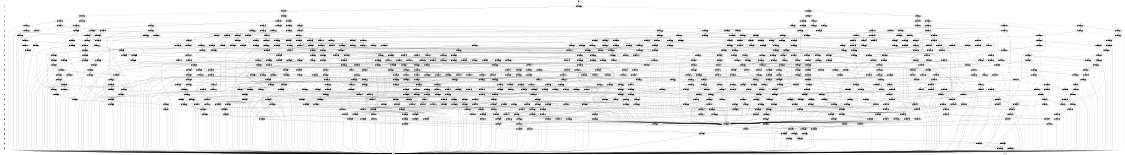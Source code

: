 digraph "DD" {
size = "7.5,10"
center = true;
edge [dir = none];
{ node [shape = plaintext];
  edge [style = invis];
  "CONST NODES" [style = invis];
" 0 " -> " 1 " -> " 2 " -> " 3 " -> " 4 " -> " 5 " -> " 6 " -> " 7 " -> " 8 " -> " 9 " -> " 10 " -> " 11 " -> " 12 " -> " 13 " -> " 14 " -> " 15 " -> " 16 " -> " 17 " -> " 18 " -> " 19 " -> " 20 " -> " 21 " -> " 22 " -> " 23 " -> " 24 " -> " 25 " -> " 26 " -> " 27 " -> " 28 " -> " 29 " -> "CONST NODES"; 
}
{ rank = same; node [shape = box]; edge [style = invis];
"F0"; }
{ rank = same; " 0 ";
"0x190a2896";
}
{ rank = same; " 1 ";
"0x190a2794";
"0x190a2895";
}
{ rank = same; " 2 ";
"0x190a2894";
"0x190a2822";
"0x190a2793";
"0x190a26a2";
}
{ rank = same; " 3 ";
"0x190a279f";
"0x190a2792";
"0x190a2694";
"0x190a2893";
"0x190a26a1";
"0x190a2821";
"0x190a2785";
"0x190a282d";
}
{ rank = same; " 4 ";
"0x190a2857";
"0x190a27e2";
"0x190a2693";
"0x190a2820";
"0x190a282c";
"0x190a279d";
"0x190a269b";
"0x190a2784";
"0x190a279e";
"0x190a278c";
"0x190a2705";
"0x190a2892";
"0x190a282b";
"0x190a261c";
"0x190a26a0";
"0x190a2791";
}
{ rank = same; " 5 ";
"0x190a260d";
"0x190a269a";
"0x190a2851";
"0x190a282a";
"0x190a278b";
"0x190a275c";
"0x190a288c";
"0x190a27d9";
"0x190a2856";
"0x190a2790";
"0x190a2817";
"0x190a281f";
"0x190a261b";
"0x190a27e1";
"0x190a2783";
"0x190a2798";
"0x190a26fb";
"0x190a268c";
"0x190a2692";
"0x190a269f";
"0x190a2891";
"0x190a2829";
"0x190a2704";
"0x190a279c";
}
{ rank = same; " 6 ";
"0x190a2825";
"0x190a260c";
"0x190a2764";
"0x190a268b";
"0x190a2890";
"0x190a2828";
"0x190a275b";
"0x190a261a";
"0x190a278a";
"0x190a2669";
"0x190a278f";
"0x190a2850";
"0x190a2782";
"0x190a2699";
"0x190a2797";
"0x190a27d8";
"0x190a27e0";
"0x190a2855";
"0x190a269e";
"0x190a2703";
"0x190a2691";
"0x190a281e";
"0x190a279b";
"0x190a26fa";
"0x190a2816";
"0x190a288b";
}
{ rank = same; " 7 ";
"0x190a2763";
"0x190a284f";
"0x190a2781";
"0x190a2796";
"0x190a2815";
"0x190a2787";
"0x190a2698";
"0x190a2827";
"0x190a2702";
"0x190a288f";
"0x190a278d";
"0x190a2859";
"0x190a279a";
"0x190a260b";
"0x190a2663";
"0x190a2690";
"0x190a281d";
"0x190a2696";
"0x190a26f9";
"0x190a2826";
"0x190a27d7";
"0x190a2824";
"0x190a269c";
"0x190a288a";
"0x190a278e";
"0x190a269d";
"0x190a268a";
"0x190a2799";
"0x190a27dc";
"0x190a26f2";
"0x190a275a";
"0x190a2854";
"0x190a281a";
"0x190a2789";
"0x190a2619";
"0x190a275f";
"0x190a277e";
"0x190a2684";
"0x190a2668";
"0x190a2610";
}
{ rank = same; " 8 ";
"0x190a2795";
"0x190a2853";
"0x190a2765";
"0x190a2689";
"0x190a275d";
"0x190a27da";
"0x190a27db";
"0x190a25f7";
"0x190a288d";
"0x190a2884";
"0x190a288e";
"0x190a2617";
"0x190a284e";
"0x190a268d";
"0x190a26f1";
"0x190a280d";
"0x190a2786";
"0x190a27df";
"0x190a260e";
"0x190a26f8";
"0x190a281b";
"0x190a275e";
"0x190a2858";
"0x190a277d";
"0x190a2819";
"0x190a2659";
"0x190a268f";
"0x190a2852";
"0x190a2814";
"0x190a2682";
"0x190a274b";
"0x190a2700";
"0x190a277f";
"0x190a2788";
"0x190a2759";
"0x190a2889";
"0x190a2823";
"0x190a2695";
"0x190a2662";
"0x190a2701";
"0x190a27ce";
"0x190a260a";
"0x190a27d6";
"0x190a260f";
"0x190a2849";
"0x190a2685";
"0x190a2697";
"0x190a2780";
"0x190a2618";
"0x190a2762";
"0x190a2667";
"0x190a281c";
"0x190a2818";
"0x190a2683";
"0x190a26e8";
"0x190a268e";
}
{ rank = same; " 9 ";
"0x190a2813";
"0x190a2761";
"0x190a2661";
"0x190a2688";
"0x190a27cd";
"0x190a2612";
"0x190a2848";
"0x190a2616";
"0x190a2888";
"0x190a284d";
"0x190a26f0";
"0x190a25f6";
"0x190a2681";
"0x190a26f7";
"0x190a2658";
"0x190a274a";
"0x190a2604";
"0x190a26ff";
"0x190a2758";
"0x190a2883";
"0x190a2609";
"0x190a26e7";
"0x190a277c";
"0x190a27d5";
"0x190a280c";
"0x190a27de";
"0x190a2753";
"0x190a2666";
}
{ rank = same; " 10 ";
"0x190a26fe";
"0x190a2603";
"0x190a2755";
"0x190a26ef";
"0x190a2757";
"0x190a285b";
"0x190a2608";
"0x190a2652";
"0x190a25fa";
"0x190a277b";
"0x190a2882";
"0x190a26f5";
"0x190a2615";
"0x190a267d";
"0x190a2657";
"0x190a284c";
"0x190a2779";
"0x190a2812";
"0x190a2752";
"0x190a26df";
"0x190a25f5";
"0x190a27cc";
"0x190a2614";
"0x190a2749";
"0x190a2686";
"0x190a2660";
"0x190a280b";
"0x190a2687";
"0x190a26e6";
"0x190a27d1";
"0x190a2847";
"0x190a26fd";
"0x190a2680";
"0x190a274e";
"0x190a280f";
"0x190a2606";
"0x190a2665";
"0x190a2887";
"0x190a2760";
"0x190a26f6";
}
{ rank = same; " 11 ";
"0x190a265f";
"0x190a280e";
"0x190a25f4";
"0x190a273a";
"0x190a284b";
"0x190a2607";
"0x190a2754";
"0x190a267e";
"0x190a265e";
"0x190a27dd";
"0x190a25f9";
"0x190a2664";
"0x190a25e1";
"0x190a277a";
"0x190a287c";
"0x190a2651";
"0x190a26ee";
"0x190a27c3";
"0x190a27cb";
"0x190a2613";
"0x190a2751";
"0x190a2778";
"0x190a2656";
"0x190a26d5";
"0x190a2810";
"0x190a2885";
"0x190a2846";
"0x190a26ed";
"0x190a2601";
"0x190a26f4";
"0x190a26f3";
"0x190a267f";
"0x190a284a";
"0x190a2611";
"0x190a285a";
"0x190a2841";
"0x190a2748";
"0x190a274c";
"0x190a2756";
"0x190a25f8";
"0x190a2605";
"0x190a26de";
"0x190a2881";
"0x190a280a";
"0x190a26e5";
"0x190a26fc";
"0x190a27cf";
"0x190a27d4";
"0x190a2602";
"0x190a27d0";
"0x190a267c";
"0x190a274d";
"0x190a2811";
"0x190a2648";
"0x190a2886";
"0x190a2803";
}
{ rank = same; " 12 ";
"0x190a25f3";
"0x190a27ca";
"0x190a27d3";
"0x190a265d";
"0x190a2880";
"0x190a2777";
"0x190a26e4";
"0x190a25fc";
"0x190a2647";
"0x190a2845";
"0x190a2600";
"0x190a26ec";
"0x190a2650";
"0x190a287b";
"0x190a2747";
"0x190a25e0";
"0x190a267b";
"0x190a26d4";
"0x190a26dd";
"0x190a2809";
"0x190a27c2";
"0x190a2840";
"0x190a25ee";
"0x190a2739";
"0x190a2802";
"0x190a2742";
"0x190a2655";
"0x190a2750";
}
{ rank = same; " 13 ";
"0x190a287a";
"0x190a265b";
"0x190a265c";
"0x190a2746";
"0x190a26d3";
"0x190a267a";
"0x190a25f0";
"0x190a26e2";
"0x190a2808";
"0x190a2641";
"0x190a2678";
"0x190a2844";
"0x190a26ea";
"0x190a25ed";
"0x190a25ff";
"0x190a26cc";
"0x190a2801";
"0x190a26e3";
"0x190a2805";
"0x190a25f2";
"0x190a25e4";
"0x190a283f";
"0x190a2738";
"0x190a2744";
"0x190a2776";
"0x190a264f";
"0x190a287f";
"0x190a27c1";
"0x190a285d";
"0x190a273d";
"0x190a2774";
"0x190a2654";
"0x190a25df";
"0x190a25fe";
"0x190a2646";
"0x190a274f";
"0x190a26eb";
"0x190a27c6";
"0x190a26dc";
"0x190a2741";
}
{ rank = same; " 14 ";
"0x190a264d";
"0x190a2843";
"0x190a2653";
"0x190a26d2";
"0x190a26cb";
"0x190a25cb";
"0x190a2804";
"0x190a2874";
"0x190a26e9";
"0x190a2773";
"0x190a27c9";
"0x190a273c";
"0x190a25de";
"0x190a2839";
"0x190a26da";
"0x190a25f1";
"0x190a26e1";
"0x190a27c4";
"0x190a2806";
"0x190a2679";
"0x190a2637";
"0x190a25e3";
"0x190a2775";
"0x190a27c5";
"0x190a264e";
"0x190a2727";
"0x190a2737";
"0x190a2842";
"0x190a2743";
"0x190a2745";
"0x190a25fd";
"0x190a287d";
"0x190a25ef";
"0x190a283e";
"0x190a2677";
"0x190a27f9";
"0x190a285c";
"0x190a2879";
"0x190a2640";
"0x190a26db";
"0x190a287e";
"0x190a27b8";
"0x190a25eb";
"0x190a27c0";
"0x190a27d2";
"0x190a25ec";
"0x190a2740";
"0x190a26c2";
"0x190a2645";
"0x190a2800";
"0x190a25fb";
"0x190a2807";
"0x190a26e0";
"0x190a25e2";
"0x190a273b";
"0x190a265a";
}
{ rank = same; " 15 ";
"0x190a264c";
"0x190a26ca";
"0x190a26d1";
"0x190a25d8";
"0x190a27bf";
"0x190a2878";
"0x190a27c8";
"0x190a2726";
"0x190a2873";
"0x190a25dd";
"0x190a2636";
"0x190a27b7";
"0x190a27ff";
"0x190a26d9";
"0x190a2736";
"0x190a2838";
"0x190a26c1";
"0x190a2772";
"0x190a25e6";
"0x190a283d";
"0x190a25ea";
"0x190a272f";
"0x190a273f";
"0x190a2644";
"0x190a27f8";
"0x190a263f";
"0x190a25ca";
"0x190a2676";
}
{ rank = same; " 16 ";
"0x190a27bb";
"0x190a27f7";
"0x190a276f";
"0x190a2675";
"0x190a27fb";
"0x190a25e8";
"0x190a285f";
"0x190a25e9";
"0x190a2635";
"0x190a2725";
"0x190a272e";
"0x190a2877";
"0x190a25da";
"0x190a26c0";
"0x190a264a";
"0x190a25c9";
"0x190a25d7";
"0x190a263e";
"0x190a2630";
"0x190a272a";
"0x190a2643";
"0x190a26d7";
"0x190a25dc";
"0x190a2837";
"0x190a26b9";
"0x190a2872";
"0x190a273e";
"0x190a26d8";
"0x190a25ce";
"0x190a26c9";
"0x190a26d0";
"0x190a27fe";
"0x190a27b6";
"0x190a2771";
"0x190a2733";
"0x190a283c";
"0x190a2731";
"0x190a264b";
"0x190a2673";
"0x190a26cf";
}
{ rank = same; " 17 ";
"0x190a283a";
"0x190a283b";
"0x190a2832";
"0x190a276e";
"0x190a27ba";
"0x190a262f";
"0x190a26c8";
"0x190a286c";
"0x190a25e5";
"0x190a272d";
"0x190a27ad";
"0x190a26ce";
"0x190a27b5";
"0x190a27fa";
"0x190a26b2";
"0x190a2634";
"0x190a25cc";
"0x190a26cd";
"0x190a27ef";
"0x190a27fc";
"0x190a2724";
"0x190a26bf";
"0x190a27c7";
"0x190a2732";
"0x190a2672";
"0x190a263c";
"0x190a2649";
"0x190a2728";
"0x190a2876";
"0x190a26b8";
"0x190a25c8";
"0x190a25b6";
"0x190a25db";
"0x190a25d9";
"0x190a2871";
"0x190a26d6";
"0x190a26c7";
"0x190a2674";
"0x190a25cd";
"0x190a25d6";
"0x190a27be";
"0x190a2729";
"0x190a2770";
"0x190a285e";
"0x190a2875";
"0x190a2836";
"0x190a27fd";
"0x190a25e7";
"0x190a263d";
"0x190a2629";
"0x190a27b9";
"0x190a2716";
"0x190a2642";
"0x190a25d5";
"0x190a27f6";
"0x190a2730";
}
{ rank = same; " 18 ";
"0x190a2870";
"0x190a26c6";
"0x190a25b5";
"0x190a27b4";
"0x190a2671";
"0x190a262e";
"0x190a27bd";
"0x190a2723";
"0x190a26b7";
"0x190a25c7";
"0x190a2831";
"0x190a2715";
"0x190a271e";
"0x190a272c";
"0x190a2628";
"0x190a2835";
"0x190a25c2";
"0x190a2633";
"0x190a25d0";
"0x190a27ee";
"0x190a276d";
"0x190a27ac";
"0x190a26be";
"0x190a25d4";
"0x190a263b";
"0x190a26b1";
"0x190a27f5";
"0x190a286b";
}
{ rank = same; " 19 ";
"0x190a2670";
"0x190a2632";
"0x190a26b6";
"0x190a286f";
"0x190a27b0";
"0x190a276c";
"0x190a26c4";
"0x190a26bd";
"0x190a2830";
"0x190a25d3";
"0x190a27ed";
"0x190a2714";
"0x190a25b4";
"0x190a25d2";
"0x190a276a";
"0x190a2720";
"0x190a27f4";
"0x190a2834";
"0x190a2622";
"0x190a2719";
"0x190a25b9";
"0x190a262d";
"0x190a26a9";
"0x190a26c5";
"0x190a272b";
"0x190a27f1";
"0x190a25c4";
"0x190a266e";
"0x190a2861";
"0x190a25c1";
"0x190a2722";
"0x190a26bc";
"0x190a271d";
"0x190a263a";
"0x190a2627";
"0x190a26b0";
"0x190a2639";
"0x190a27ab";
"0x190a286a";
"0x190a25c6";
}
{ rank = same; " 20 ";
"0x190a2769";
"0x190a25c3";
"0x190a2717";
"0x190a286d";
"0x190a27bc";
"0x190a276b";
"0x190a26b5";
"0x190a25b8";
"0x190a27e8";
"0x190a25d1";
"0x190a286e";
"0x190a27b3";
"0x190a25bf";
"0x190a266d";
"0x190a2718";
"0x190a2713";
"0x190a25b3";
"0x190a2721";
"0x190a2638";
"0x190a2709";
"0x190a2631";
"0x190a271f";
"0x190a25cf";
"0x190a266f";
"0x190a2833";
"0x190a25b7";
"0x190a26bb";
"0x190a27ae";
"0x190a2865";
"0x190a26c3";
"0x190a2869";
"0x190a27ec";
"0x190a271c";
"0x190a25c0";
"0x190a27a4";
"0x190a2621";
"0x190a27aa";
"0x190a27af";
"0x190a26ba";
"0x190a27f2";
"0x190a26af";
"0x190a27f3";
"0x190a2626";
"0x190a27f0";
"0x190a25c5";
"0x190a2860";
"0x190a262c";
"0x190a26a8";
"0x190a259f";
"0x190a282f";
}
{ rank = same; " 21 ";
"0x190a2868";
"0x190a25af";
"0x190a25b2";
"0x190a25be";
"0x190a2620";
"0x190a2768";
"0x190a282e";
"0x190a27e7";
"0x190a26b4";
"0x190a2864";
"0x190a26ae";
"0x190a27b2";
"0x190a27eb";
"0x190a259e";
"0x190a2625";
"0x190a2708";
"0x190a262b";
"0x190a25ba";
"0x190a270f";
"0x190a271b";
"0x190a266c";
"0x190a27a9";
"0x190a27a3";
"0x190a26a7";
"0x190a2712";
}
{ rank = same; " 22 ";
"0x190a26a6";
"0x190a266b";
"0x190a2707";
"0x190a26b3";
"0x190a25bc";
"0x190a25b1";
"0x190a25ae";
"0x190a25bd";
"0x190a26ac";
"0x190a270e";
"0x190a262a";
"0x190a2867";
"0x190a259d";
"0x190a27ea";
"0x190a261f";
"0x190a25a1";
"0x190a271a";
"0x190a2767";
"0x190a27a6";
"0x190a2624";
"0x190a26ad";
"0x190a2863";
"0x190a27a2";
"0x190a2711";
"0x190a27e6";
"0x190a270a";
}
{ rank = same; " 23 ";
"0x190a25b0";
"0x190a2706";
"0x190a25ad";
"0x190a27a1";
"0x190a270d";
"0x190a266a";
"0x190a2766";
"0x190a2623";
"0x190a2710";
"0x190a27e5";
"0x190a25a0";
"0x190a259c";
"0x190a27a5";
"0x190a26aa";
"0x190a25bb";
"0x190a2866";
"0x190a26ab";
"0x190a261e";
"0x190a27a8";
"0x190a27b1";
"0x190a27e9";
"0x190a2862";
"0x190a26a5";
"0x190a25a9";
"0x190a27e4";
}
{ rank = same; " 24 ";
"0x190a270c";
"0x190a259b";
"0x190a27e3";
"0x190a261d";
"0x190a26a4";
"0x190a27a0";
"0x190a25a8";
"0x190a27a7";
"0x190a25ac";
}
{ rank = same; " 25 ";
"0x190a26a3";
"0x190a270b";
"0x190a25a7";
"0x190a25ab";
"0x190a259a";
"0x190a25a3";
}
{ rank = same; " 26 ";
"0x190a2599";
"0x190a25a6";
"0x190a25aa";
"0x190a25a2";
}
{ rank = same; " 27 ";
"0x190a2598";
"0x190a25a5";
}
{ rank = same; " 28 ";
"0x190a25a4";
"0x190a2597";
}
{ rank = same; " 29 ";
"0x190a1ca3";
"0x190a1c95";
}
{ rank = same; "CONST NODES";
{ node [shape = box]; "0x33ba276";
"0x33ba275";
}
}
"F0" -> "0x190a2896" [style = solid];
"0x190a2896" -> "0x190a2794";
"0x190a2896" -> "0x190a2895" [style = dashed];
"0x190a2794" -> "0x190a26a2";
"0x190a2794" -> "0x190a2793" [style = dashed];
"0x190a2895" -> "0x190a2822";
"0x190a2895" -> "0x190a2894" [style = dashed];
"0x190a2894" -> "0x190a282d";
"0x190a2894" -> "0x190a2893" [style = dashed];
"0x190a2822" -> "0x190a279f";
"0x190a2822" -> "0x190a2821" [style = dashed];
"0x190a2793" -> "0x190a2785";
"0x190a2793" -> "0x190a2792" [style = dashed];
"0x190a26a2" -> "0x190a2694";
"0x190a26a2" -> "0x190a26a1" [style = dashed];
"0x190a279f" -> "0x190a279d";
"0x190a279f" -> "0x190a279e" [style = dashed];
"0x190a2792" -> "0x190a278c";
"0x190a2792" -> "0x190a2791" [style = dashed];
"0x190a2694" -> "0x190a261c";
"0x190a2694" -> "0x190a2693" [style = dashed];
"0x190a2893" -> "0x190a2857";
"0x190a2893" -> "0x190a2892" [style = dashed];
"0x190a26a1" -> "0x190a269b";
"0x190a26a1" -> "0x190a26a0" [style = dashed];
"0x190a2821" -> "0x190a27e2";
"0x190a2821" -> "0x190a2820" [style = dashed];
"0x190a2785" -> "0x190a2705";
"0x190a2785" -> "0x190a2784" [style = dashed];
"0x190a282d" -> "0x190a282b";
"0x190a282d" -> "0x190a282c" [style = dashed];
"0x190a2857" -> "0x190a2851";
"0x190a2857" -> "0x190a2856" [style = dashed];
"0x190a27e2" -> "0x190a27d9";
"0x190a27e2" -> "0x190a27e1" [style = dashed];
"0x190a2693" -> "0x190a268c";
"0x190a2693" -> "0x190a2692" [style = dashed];
"0x190a2820" -> "0x190a2817";
"0x190a2820" -> "0x190a281f" [style = dashed];
"0x190a282c" -> "0x190a282a";
"0x190a282c" -> "0x33ba276" [style = dashed];
"0x190a279d" -> "0x190a2798";
"0x190a279d" -> "0x190a279c" [style = dashed];
"0x190a269b" -> "0x33ba276";
"0x190a269b" -> "0x190a269a" [style = dashed];
"0x190a2784" -> "0x190a275c";
"0x190a2784" -> "0x190a2783" [style = dashed];
"0x190a279e" -> "0x33ba276";
"0x190a279e" -> "0x190a2798" [style = dashed];
"0x190a278c" -> "0x190a278b";
"0x190a278c" -> "0x33ba276" [style = dashed];
"0x190a2705" -> "0x190a26fb";
"0x190a2705" -> "0x190a2704" [style = dashed];
"0x190a2892" -> "0x190a288c";
"0x190a2892" -> "0x190a2891" [style = dashed];
"0x190a282b" -> "0x190a2829";
"0x190a282b" -> "0x190a282a" [style = dashed];
"0x190a261c" -> "0x190a260d";
"0x190a261c" -> "0x190a261b" [style = dashed];
"0x190a26a0" -> "0x190a269a";
"0x190a26a0" -> "0x190a269f" [style = dashed];
"0x190a2791" -> "0x190a2790";
"0x190a2791" -> "0x190a278b" [style = dashed];
"0x190a260d" -> "0x33ba276";
"0x190a260d" -> "0x190a260c" [style = dashed];
"0x190a269a" -> "0x190a2699";
"0x190a269a" -> "0x33ba276" [style = dashed];
"0x190a2851" -> "0x190a25ac";
"0x190a2851" -> "0x190a2850" [style = dashed];
"0x190a282a" -> "0x33ba276";
"0x190a282a" -> "0x190a2825" [style = dashed];
"0x190a278b" -> "0x190a278a";
"0x190a278b" -> "0x33ba276" [style = dashed];
"0x190a275c" -> "0x190a275b";
"0x190a275c" -> "0x190a25ac" [style = dashed];
"0x190a288c" -> "0x190a288b";
"0x190a288c" -> "0x33ba276" [style = dashed];
"0x190a27d9" -> "0x190a268b";
"0x190a27d9" -> "0x190a27d8" [style = dashed];
"0x190a2856" -> "0x190a2782";
"0x190a2856" -> "0x190a2855" [style = dashed];
"0x190a2790" -> "0x190a278f";
"0x190a2790" -> "0x190a278a" [style = dashed];
"0x190a2817" -> "0x190a2816";
"0x190a2817" -> "0x33ba276" [style = dashed];
"0x190a281f" -> "0x190a281e";
"0x190a281f" -> "0x33ba276" [style = dashed];
"0x190a261b" -> "0x33ba276";
"0x190a261b" -> "0x190a261a" [style = dashed];
"0x190a27e1" -> "0x190a25ac";
"0x190a27e1" -> "0x190a27e0" [style = dashed];
"0x190a2783" -> "0x190a2764";
"0x190a2783" -> "0x190a2782" [style = dashed];
"0x190a2798" -> "0x33ba276";
"0x190a2798" -> "0x190a2797" [style = dashed];
"0x190a26fb" -> "0x33ba276";
"0x190a26fb" -> "0x190a26fa" [style = dashed];
"0x190a268c" -> "0x190a2669";
"0x190a268c" -> "0x190a268b" [style = dashed];
"0x190a2692" -> "0x190a2691";
"0x190a2692" -> "0x190a25ac" [style = dashed];
"0x190a269f" -> "0x190a269e";
"0x190a269f" -> "0x190a2699" [style = dashed];
"0x190a2891" -> "0x190a2890";
"0x190a2891" -> "0x33ba276" [style = dashed];
"0x190a2829" -> "0x190a2825";
"0x190a2829" -> "0x190a2828" [style = dashed];
"0x190a2704" -> "0x33ba276";
"0x190a2704" -> "0x190a2703" [style = dashed];
"0x190a279c" -> "0x190a2797";
"0x190a279c" -> "0x190a279b" [style = dashed];
"0x190a2825" -> "0x190a2824";
"0x190a2825" -> "0x190a2763" [style = dashed];
"0x190a260c" -> "0x33ba276";
"0x190a260c" -> "0x190a260b" [style = dashed];
"0x190a2764" -> "0x190a275f";
"0x190a2764" -> "0x190a2763" [style = dashed];
"0x190a268b" -> "0x190a2684";
"0x190a268b" -> "0x190a268a" [style = dashed];
"0x190a2890" -> "0x190a288f";
"0x190a2890" -> "0x33ba276" [style = dashed];
"0x190a2828" -> "0x190a2826";
"0x190a2828" -> "0x190a2827" [style = dashed];
"0x190a275b" -> "0x190a268d";
"0x190a275b" -> "0x190a275a" [style = dashed];
"0x190a261a" -> "0x190a2610";
"0x190a261a" -> "0x190a2619" [style = dashed];
"0x190a278a" -> "0x190a2787";
"0x190a278a" -> "0x190a2789" [style = dashed];
"0x190a2669" -> "0x190a2663";
"0x190a2669" -> "0x190a2668" [style = dashed];
"0x190a278f" -> "0x190a278d";
"0x190a278f" -> "0x190a278e" [style = dashed];
"0x190a2850" -> "0x190a284f";
"0x190a2850" -> "0x190a27df" [style = dashed];
"0x190a2782" -> "0x190a277e";
"0x190a2782" -> "0x190a2781" [style = dashed];
"0x190a2699" -> "0x190a2696";
"0x190a2699" -> "0x190a2698" [style = dashed];
"0x190a2797" -> "0x190a2796";
"0x190a2797" -> "0x190a2668" [style = dashed];
"0x190a27d8" -> "0x190a2696";
"0x190a27d8" -> "0x190a27d7" [style = dashed];
"0x190a27e0" -> "0x190a27dc";
"0x190a27e0" -> "0x190a27df" [style = dashed];
"0x190a2855" -> "0x190a2787";
"0x190a2855" -> "0x190a2854" [style = dashed];
"0x190a269e" -> "0x190a269c";
"0x190a269e" -> "0x190a269d" [style = dashed];
"0x190a2703" -> "0x33ba276";
"0x190a2703" -> "0x190a2702" [style = dashed];
"0x190a2691" -> "0x190a268d";
"0x190a2691" -> "0x190a2690" [style = dashed];
"0x190a281e" -> "0x190a281a";
"0x190a281e" -> "0x190a281d" [style = dashed];
"0x190a279b" -> "0x190a2799";
"0x190a279b" -> "0x190a279a" [style = dashed];
"0x190a26fa" -> "0x190a26f2";
"0x190a26fa" -> "0x190a26f9" [style = dashed];
"0x190a2816" -> "0x190a2815";
"0x190a2816" -> "0x33ba276" [style = dashed];
"0x190a288b" -> "0x190a2859";
"0x190a288b" -> "0x190a288a" [style = dashed];
"0x190a2763" -> "0x190a2762";
"0x190a2763" -> "0x33ba276" [style = dashed];
"0x190a284f" -> "0x190a2849";
"0x190a284f" -> "0x190a284e" [style = dashed];
"0x190a2781" -> "0x190a277f";
"0x190a2781" -> "0x190a2780" [style = dashed];
"0x190a2796" -> "0x190a2667";
"0x190a2796" -> "0x190a2795" [style = dashed];
"0x190a2815" -> "0x190a280d";
"0x190a2815" -> "0x190a2814" [style = dashed];
"0x190a2787" -> "0x190a2786";
"0x190a2787" -> "0x33ba276" [style = dashed];
"0x190a2698" -> "0x190a2695";
"0x190a2698" -> "0x190a2697" [style = dashed];
"0x190a2827" -> "0x190a277f";
"0x190a2827" -> "0x190a2823" [style = dashed];
"0x190a2702" -> "0x190a2700";
"0x190a2702" -> "0x190a2701" [style = dashed];
"0x190a288f" -> "0x190a288d";
"0x190a288f" -> "0x190a288e" [style = dashed];
"0x190a278d" -> "0x190a2765";
"0x190a278d" -> "0x190a2788" [style = dashed];
"0x190a2859" -> "0x190a2819";
"0x190a2859" -> "0x190a2858" [style = dashed];
"0x190a279a" -> "0x190a2795";
"0x190a279a" -> "0x190a2689" [style = dashed];
"0x190a260b" -> "0x190a25f7";
"0x190a260b" -> "0x190a260a" [style = dashed];
"0x190a2663" -> "0x190a2659";
"0x190a2663" -> "0x190a2662" [style = dashed];
"0x190a2690" -> "0x190a268e";
"0x190a2690" -> "0x190a268f" [style = dashed];
"0x190a281d" -> "0x190a281b";
"0x190a281d" -> "0x190a281c" [style = dashed];
"0x190a2696" -> "0x33ba276";
"0x190a2696" -> "0x190a2695" [style = dashed];
"0x190a26f9" -> "0x190a2618";
"0x190a26f9" -> "0x190a26f8" [style = dashed];
"0x190a2826" -> "0x190a25ac";
"0x190a2826" -> "0x190a277f" [style = dashed];
"0x190a27d7" -> "0x190a27ce";
"0x190a27d7" -> "0x190a27d6" [style = dashed];
"0x190a2824" -> "0x190a2823";
"0x190a2824" -> "0x190a2762" [style = dashed];
"0x190a269c" -> "0x190a2697";
"0x190a269c" -> "0x190a2683" [style = dashed];
"0x190a288a" -> "0x190a2884";
"0x190a288a" -> "0x190a2889" [style = dashed];
"0x190a278e" -> "0x190a25ac";
"0x190a278e" -> "0x190a2765" [style = dashed];
"0x190a269d" -> "0x190a2683";
"0x190a269d" -> "0x190a25ac" [style = dashed];
"0x190a268a" -> "0x190a2685";
"0x190a268a" -> "0x190a2689" [style = dashed];
"0x190a2799" -> "0x190a2689";
"0x190a2799" -> "0x190a25ac" [style = dashed];
"0x190a27dc" -> "0x190a27da";
"0x190a27dc" -> "0x190a27db" [style = dashed];
"0x190a26f2" -> "0x190a26e8";
"0x190a26f2" -> "0x190a26f1" [style = dashed];
"0x190a275a" -> "0x190a274b";
"0x190a275a" -> "0x190a2759" [style = dashed];
"0x190a2854" -> "0x190a2852";
"0x190a2854" -> "0x190a2853" [style = dashed];
"0x190a281a" -> "0x190a2818";
"0x190a281a" -> "0x190a2819" [style = dashed];
"0x190a2789" -> "0x190a2788";
"0x190a2789" -> "0x190a2786" [style = dashed];
"0x190a2619" -> "0x190a2617";
"0x190a2619" -> "0x190a2618" [style = dashed];
"0x190a275f" -> "0x190a275d";
"0x190a275f" -> "0x190a275e" [style = dashed];
"0x190a277e" -> "0x190a2765";
"0x190a277e" -> "0x190a277d" [style = dashed];
"0x190a2684" -> "0x190a2682";
"0x190a2684" -> "0x190a2683" [style = dashed];
"0x190a2668" -> "0x33ba276";
"0x190a2668" -> "0x190a2667" [style = dashed];
"0x190a2610" -> "0x190a260e";
"0x190a2610" -> "0x190a260f" [style = dashed];
"0x190a2795" -> "0x190a2666";
"0x190a2795" -> "0x190a2688" [style = dashed];
"0x190a2853" -> "0x190a284d";
"0x190a2853" -> "0x33ba276" [style = dashed];
"0x190a2765" -> "0x190a25ac";
"0x190a2765" -> "0x190a26f7" [style = dashed];
"0x190a2689" -> "0x190a2688";
"0x190a2689" -> "0x190a25ac" [style = dashed];
"0x190a275d" -> "0x33ba276";
"0x190a275d" -> "0x190a274a" [style = dashed];
"0x190a27da" -> "0x190a2616";
"0x190a27da" -> "0x190a27cd" [style = dashed];
"0x190a27db" -> "0x190a25ac";
"0x190a27db" -> "0x190a27d5" [style = dashed];
"0x190a25f7" -> "0x190a25f6";
"0x190a25f7" -> "0x33ba276" [style = dashed];
"0x190a288d" -> "0x190a2761";
"0x190a288d" -> "0x190a2883" [style = dashed];
"0x190a2884" -> "0x190a2883";
"0x190a2884" -> "0x33ba276" [style = dashed];
"0x190a288e" -> "0x33ba276";
"0x190a288e" -> "0x190a2888" [style = dashed];
"0x190a2617" -> "0x190a2612";
"0x190a2617" -> "0x190a2616" [style = dashed];
"0x190a284e" -> "0x190a26f7";
"0x190a284e" -> "0x190a284d" [style = dashed];
"0x190a268d" -> "0x33ba276";
"0x190a268d" -> "0x190a2612" [style = dashed];
"0x190a26f1" -> "0x33ba276";
"0x190a26f1" -> "0x190a26f0" [style = dashed];
"0x190a280d" -> "0x33ba276";
"0x190a280d" -> "0x190a280c" [style = dashed];
"0x190a2786" -> "0x190a26ff";
"0x190a2786" -> "0x33ba276" [style = dashed];
"0x190a27df" -> "0x190a27de";
"0x190a27df" -> "0x33ba276" [style = dashed];
"0x190a260e" -> "0x33ba276";
"0x190a260e" -> "0x190a25f6" [style = dashed];
"0x190a26f8" -> "0x190a2612";
"0x190a26f8" -> "0x190a26f7" [style = dashed];
"0x190a281b" -> "0x190a280c";
"0x190a281b" -> "0x33ba276" [style = dashed];
"0x190a275e" -> "0x33ba276";
"0x190a275e" -> "0x190a2753" [style = dashed];
"0x190a2858" -> "0x190a2758";
"0x190a2858" -> "0x190a27de" [style = dashed];
"0x190a277d" -> "0x190a277c";
"0x190a277d" -> "0x190a26ff" [style = dashed];
"0x190a2819" -> "0x190a25ac";
"0x190a2819" -> "0x190a27de" [style = dashed];
"0x190a2659" -> "0x33ba276";
"0x190a2659" -> "0x190a2658" [style = dashed];
"0x190a268f" -> "0x190a2661";
"0x190a268f" -> "0x190a25ac" [style = dashed];
"0x190a2852" -> "0x190a2848";
"0x190a2852" -> "0x33ba276" [style = dashed];
"0x190a2814" -> "0x190a2666";
"0x190a2814" -> "0x190a2813" [style = dashed];
"0x190a2682" -> "0x190a2681";
"0x190a2682" -> "0x190a2609" [style = dashed];
"0x190a274b" -> "0x190a274a";
"0x190a274b" -> "0x190a25ac" [style = dashed];
"0x190a2700" -> "0x190a26e7";
"0x190a2700" -> "0x190a26ff" [style = dashed];
"0x190a277f" -> "0x190a2758";
"0x190a277f" -> "0x190a25ac" [style = dashed];
"0x190a2788" -> "0x190a26f7";
"0x190a2788" -> "0x190a26ff" [style = dashed];
"0x190a2759" -> "0x190a2753";
"0x190a2759" -> "0x190a2758" [style = dashed];
"0x190a2889" -> "0x190a2888";
"0x190a2889" -> "0x33ba276" [style = dashed];
"0x190a2823" -> "0x190a2761";
"0x190a2823" -> "0x190a2758" [style = dashed];
"0x190a2695" -> "0x190a2609";
"0x190a2695" -> "0x33ba276" [style = dashed];
"0x190a2662" -> "0x33ba276";
"0x190a2662" -> "0x190a2661" [style = dashed];
"0x190a2701" -> "0x190a26f0";
"0x190a2701" -> "0x33ba276" [style = dashed];
"0x190a27ce" -> "0x190a27cd";
"0x190a27ce" -> "0x33ba276" [style = dashed];
"0x190a260a" -> "0x190a2604";
"0x190a260a" -> "0x190a2609" [style = dashed];
"0x190a27d6" -> "0x190a27d5";
"0x190a27d6" -> "0x33ba276" [style = dashed];
"0x190a260f" -> "0x33ba276";
"0x190a260f" -> "0x190a2604" [style = dashed];
"0x190a2849" -> "0x190a25ac";
"0x190a2849" -> "0x190a2848" [style = dashed];
"0x190a2685" -> "0x190a2666";
"0x190a2685" -> "0x190a2681" [style = dashed];
"0x190a2697" -> "0x190a2616";
"0x190a2697" -> "0x190a2609" [style = dashed];
"0x190a2780" -> "0x190a2761";
"0x190a2780" -> "0x190a277c" [style = dashed];
"0x190a2618" -> "0x190a2612";
"0x190a2618" -> "0x190a25ac" [style = dashed];
"0x190a2762" -> "0x33ba276";
"0x190a2762" -> "0x190a2761" [style = dashed];
"0x190a2667" -> "0x33ba276";
"0x190a2667" -> "0x190a2666" [style = dashed];
"0x190a281c" -> "0x190a2813";
"0x190a281c" -> "0x33ba276" [style = dashed];
"0x190a2818" -> "0x190a2688";
"0x190a2818" -> "0x190a27de" [style = dashed];
"0x190a2683" -> "0x190a25ac";
"0x190a2683" -> "0x190a2616" [style = dashed];
"0x190a26e8" -> "0x33ba276";
"0x190a26e8" -> "0x190a26e7" [style = dashed];
"0x190a268e" -> "0x190a2658";
"0x190a268e" -> "0x190a2688" [style = dashed];
"0x190a2813" -> "0x190a280f";
"0x190a2813" -> "0x190a2812" [style = dashed];
"0x190a2761" -> "0x190a2760";
"0x190a2761" -> "0x190a2752" [style = dashed];
"0x190a2661" -> "0x190a2611";
"0x190a2661" -> "0x190a2660" [style = dashed];
"0x190a2688" -> "0x190a2686";
"0x190a2688" -> "0x190a2687" [style = dashed];
"0x190a27cd" -> "0x190a2606";
"0x190a27cd" -> "0x190a27cc" [style = dashed];
"0x190a2612" -> "0x190a2611";
"0x190a2612" -> "0x190a2602" [style = dashed];
"0x190a2848" -> "0x190a2847";
"0x190a2848" -> "0x190a27d4" [style = dashed];
"0x190a2616" -> "0x190a2614";
"0x190a2616" -> "0x190a2615" [style = dashed];
"0x190a2888" -> "0x190a2887";
"0x190a2888" -> "0x33ba276" [style = dashed];
"0x190a284d" -> "0x190a26fd";
"0x190a284d" -> "0x190a284c" [style = dashed];
"0x190a26f0" -> "0x33ba276";
"0x190a26f0" -> "0x190a26ef" [style = dashed];
"0x190a25f6" -> "0x33ba276";
"0x190a25f6" -> "0x190a25f5" [style = dashed];
"0x190a2681" -> "0x190a267d";
"0x190a2681" -> "0x190a2680" [style = dashed];
"0x190a26f7" -> "0x190a26f5";
"0x190a26f7" -> "0x190a26f6" [style = dashed];
"0x190a2658" -> "0x190a2652";
"0x190a2658" -> "0x190a2657" [style = dashed];
"0x190a274a" -> "0x190a2611";
"0x190a274a" -> "0x190a2749" [style = dashed];
"0x190a2604" -> "0x190a25fa";
"0x190a2604" -> "0x190a2603" [style = dashed];
"0x190a26ff" -> "0x190a26fd";
"0x190a26ff" -> "0x190a26fe" [style = dashed];
"0x190a2758" -> "0x190a2755";
"0x190a2758" -> "0x190a2757" [style = dashed];
"0x190a2883" -> "0x190a285b";
"0x190a2883" -> "0x190a2882" [style = dashed];
"0x190a2609" -> "0x190a2606";
"0x190a2609" -> "0x190a2608" [style = dashed];
"0x190a26e7" -> "0x190a26df";
"0x190a26e7" -> "0x190a26e6" [style = dashed];
"0x190a277c" -> "0x190a2779";
"0x190a277c" -> "0x190a277b" [style = dashed];
"0x190a27d5" -> "0x190a27d1";
"0x190a27d5" -> "0x190a27d4" [style = dashed];
"0x190a280c" -> "0x190a280b";
"0x190a280c" -> "0x33ba276" [style = dashed];
"0x190a27de" -> "0x190a27dd";
"0x190a27de" -> "0x190a27d4" [style = dashed];
"0x190a2753" -> "0x190a274e";
"0x190a2753" -> "0x190a2752" [style = dashed];
"0x190a2666" -> "0x190a2665";
"0x190a2666" -> "0x190a2657" [style = dashed];
"0x190a26fe" -> "0x190a26f4";
"0x190a26fe" -> "0x190a26fc" [style = dashed];
"0x190a2603" -> "0x190a2601";
"0x190a2603" -> "0x190a2602" [style = dashed];
"0x190a2755" -> "0x190a25ac";
"0x190a2755" -> "0x190a2754" [style = dashed];
"0x190a26ef" -> "0x190a26ed";
"0x190a26ef" -> "0x190a26ee" [style = dashed];
"0x190a2757" -> "0x190a2754";
"0x190a2757" -> "0x190a2756" [style = dashed];
"0x190a285b" -> "0x190a27dd";
"0x190a285b" -> "0x190a285a" [style = dashed];
"0x190a2608" -> "0x190a2605";
"0x190a2608" -> "0x190a2607" [style = dashed];
"0x190a2652" -> "0x190a2648";
"0x190a2652" -> "0x190a2651" [style = dashed];
"0x190a25fa" -> "0x190a25f8";
"0x190a25fa" -> "0x190a25f9" [style = dashed];
"0x190a277b" -> "0x190a2754";
"0x190a277b" -> "0x190a277a" [style = dashed];
"0x190a2882" -> "0x190a287c";
"0x190a2882" -> "0x190a2881" [style = dashed];
"0x190a26f5" -> "0x190a26f3";
"0x190a26f5" -> "0x190a26f4" [style = dashed];
"0x190a2615" -> "0x190a2613";
"0x190a2615" -> "0x190a25ac" [style = dashed];
"0x190a267d" -> "0x190a267c";
"0x190a267d" -> "0x190a2613" [style = dashed];
"0x190a2657" -> "0x33ba276";
"0x190a2657" -> "0x190a2656" [style = dashed];
"0x190a284c" -> "0x190a284a";
"0x190a284c" -> "0x190a284b" [style = dashed];
"0x190a2779" -> "0x190a26f3";
"0x190a2779" -> "0x190a2778" [style = dashed];
"0x190a2812" -> "0x190a2810";
"0x190a2812" -> "0x190a2811" [style = dashed];
"0x190a2752" -> "0x190a2751";
"0x190a2752" -> "0x33ba276" [style = dashed];
"0x190a26df" -> "0x190a26d5";
"0x190a26df" -> "0x190a26de" [style = dashed];
"0x190a25f5" -> "0x190a25e1";
"0x190a25f5" -> "0x190a25f4" [style = dashed];
"0x190a27cc" -> "0x190a27c3";
"0x190a27cc" -> "0x190a27cb" [style = dashed];
"0x190a2614" -> "0x190a2607";
"0x190a2614" -> "0x190a2613" [style = dashed];
"0x190a2749" -> "0x190a273a";
"0x190a2749" -> "0x190a2748" [style = dashed];
"0x190a2686" -> "0x190a267f";
"0x190a2686" -> "0x190a25ac" [style = dashed];
"0x190a2660" -> "0x190a265e";
"0x190a2660" -> "0x190a265f" [style = dashed];
"0x190a280b" -> "0x190a2803";
"0x190a280b" -> "0x190a280a" [style = dashed];
"0x190a2687" -> "0x190a2664";
"0x190a2687" -> "0x190a267f" [style = dashed];
"0x190a26e6" -> "0x190a2602";
"0x190a26e6" -> "0x190a26e5" [style = dashed];
"0x190a27d1" -> "0x190a27cf";
"0x190a27d1" -> "0x190a27d0" [style = dashed];
"0x190a2847" -> "0x190a2841";
"0x190a2847" -> "0x190a2846" [style = dashed];
"0x190a26fd" -> "0x190a26fc";
"0x190a26fd" -> "0x33ba276" [style = dashed];
"0x190a2680" -> "0x190a267e";
"0x190a2680" -> "0x190a267f" [style = dashed];
"0x190a274e" -> "0x190a274c";
"0x190a274e" -> "0x190a274d" [style = dashed];
"0x190a280f" -> "0x190a280e";
"0x190a280f" -> "0x190a27dd" [style = dashed];
"0x190a2606" -> "0x33ba276";
"0x190a2606" -> "0x190a2605" [style = dashed];
"0x190a2665" -> "0x190a2656";
"0x190a2665" -> "0x190a2664" [style = dashed];
"0x190a2887" -> "0x190a2885";
"0x190a2887" -> "0x190a2886" [style = dashed];
"0x190a2760" -> "0x190a2756";
"0x190a2760" -> "0x190a2751" [style = dashed];
"0x190a26f6" -> "0x190a25ac";
"0x190a26f6" -> "0x190a26f3" [style = dashed];
"0x190a265f" -> "0x190a2650";
"0x190a265f" -> "0x190a25ac" [style = dashed];
"0x190a280e" -> "0x190a265d";
"0x190a280e" -> "0x190a27d3" [style = dashed];
"0x190a25f4" -> "0x190a25ee";
"0x190a25f4" -> "0x190a25f3" [style = dashed];
"0x190a273a" -> "0x190a2739";
"0x190a273a" -> "0x190a25ac" [style = dashed];
"0x190a284b" -> "0x190a2845";
"0x190a284b" -> "0x33ba276" [style = dashed];
"0x190a2607" -> "0x190a2600";
"0x190a2607" -> "0x190a25f3" [style = dashed];
"0x190a2754" -> "0x190a2747";
"0x190a2754" -> "0x190a25ac" [style = dashed];
"0x190a267e" -> "0x190a2655";
"0x190a267e" -> "0x190a267b" [style = dashed];
"0x190a265e" -> "0x190a2647";
"0x190a265e" -> "0x190a265d" [style = dashed];
"0x190a27dd" -> "0x190a25ac";
"0x190a27dd" -> "0x190a27d3" [style = dashed];
"0x190a25f9" -> "0x33ba276";
"0x190a25f9" -> "0x190a25ee" [style = dashed];
"0x190a2664" -> "0x190a2655";
"0x190a2664" -> "0x190a265d" [style = dashed];
"0x190a25e1" -> "0x190a25e0";
"0x190a25e1" -> "0x33ba276" [style = dashed];
"0x190a277a" -> "0x190a2750";
"0x190a277a" -> "0x190a2777" [style = dashed];
"0x190a287c" -> "0x190a287b";
"0x190a287c" -> "0x33ba276" [style = dashed];
"0x190a2651" -> "0x33ba276";
"0x190a2651" -> "0x190a2650" [style = dashed];
"0x190a26ee" -> "0x190a26dd";
"0x190a26ee" -> "0x33ba276" [style = dashed];
"0x190a27c3" -> "0x190a27c2";
"0x190a27c3" -> "0x33ba276" [style = dashed];
"0x190a27cb" -> "0x190a27ca";
"0x190a27cb" -> "0x33ba276" [style = dashed];
"0x190a2613" -> "0x190a25ac";
"0x190a2613" -> "0x190a2600" [style = dashed];
"0x190a2751" -> "0x33ba276";
"0x190a2751" -> "0x190a2750" [style = dashed];
"0x190a2778" -> "0x190a2777";
"0x190a2778" -> "0x190a26ec" [style = dashed];
"0x190a2656" -> "0x33ba276";
"0x190a2656" -> "0x190a2655" [style = dashed];
"0x190a26d5" -> "0x33ba276";
"0x190a26d5" -> "0x190a26d4" [style = dashed];
"0x190a2810" -> "0x190a2802";
"0x190a2810" -> "0x33ba276" [style = dashed];
"0x190a2885" -> "0x190a2750";
"0x190a2885" -> "0x190a287b" [style = dashed];
"0x190a2846" -> "0x190a26e4";
"0x190a2846" -> "0x190a2845" [style = dashed];
"0x190a26ed" -> "0x190a26d4";
"0x190a26ed" -> "0x190a26ec" [style = dashed];
"0x190a2601" -> "0x190a25fc";
"0x190a2601" -> "0x190a2600" [style = dashed];
"0x190a26f4" -> "0x190a26e4";
"0x190a26f4" -> "0x190a26ec" [style = dashed];
"0x190a26f3" -> "0x190a25ac";
"0x190a26f3" -> "0x190a26e4" [style = dashed];
"0x190a267f" -> "0x190a265d";
"0x190a267f" -> "0x190a25ac" [style = dashed];
"0x190a284a" -> "0x190a2840";
"0x190a284a" -> "0x33ba276" [style = dashed];
"0x190a2611" -> "0x33ba276";
"0x190a2611" -> "0x190a25fc" [style = dashed];
"0x190a285a" -> "0x190a2747";
"0x190a285a" -> "0x190a27d3" [style = dashed];
"0x190a2841" -> "0x190a25ac";
"0x190a2841" -> "0x190a2840" [style = dashed];
"0x190a2748" -> "0x190a2742";
"0x190a2748" -> "0x190a2747" [style = dashed];
"0x190a274c" -> "0x33ba276";
"0x190a274c" -> "0x190a2739" [style = dashed];
"0x190a2756" -> "0x190a2750";
"0x190a2756" -> "0x190a2747" [style = dashed];
"0x190a25f8" -> "0x33ba276";
"0x190a25f8" -> "0x190a25e0" [style = dashed];
"0x190a2605" -> "0x190a25f3";
"0x190a2605" -> "0x33ba276" [style = dashed];
"0x190a26de" -> "0x33ba276";
"0x190a26de" -> "0x190a26dd" [style = dashed];
"0x190a2881" -> "0x190a2880";
"0x190a2881" -> "0x33ba276" [style = dashed];
"0x190a280a" -> "0x190a2655";
"0x190a280a" -> "0x190a2809" [style = dashed];
"0x190a26e5" -> "0x190a25fc";
"0x190a26e5" -> "0x190a26e4" [style = dashed];
"0x190a26fc" -> "0x190a26ec";
"0x190a26fc" -> "0x33ba276" [style = dashed];
"0x190a27cf" -> "0x190a2600";
"0x190a27cf" -> "0x190a27c2" [style = dashed];
"0x190a27d4" -> "0x190a27d3";
"0x190a27d4" -> "0x33ba276" [style = dashed];
"0x190a2602" -> "0x190a25fc";
"0x190a2602" -> "0x190a25ac" [style = dashed];
"0x190a27d0" -> "0x190a25ac";
"0x190a27d0" -> "0x190a27ca" [style = dashed];
"0x190a267c" -> "0x190a267b";
"0x190a267c" -> "0x190a25f3" [style = dashed];
"0x190a274d" -> "0x33ba276";
"0x190a274d" -> "0x190a2742" [style = dashed];
"0x190a2811" -> "0x190a2809";
"0x190a2811" -> "0x33ba276" [style = dashed];
"0x190a2648" -> "0x33ba276";
"0x190a2648" -> "0x190a2647" [style = dashed];
"0x190a2886" -> "0x33ba276";
"0x190a2886" -> "0x190a2880" [style = dashed];
"0x190a2803" -> "0x33ba276";
"0x190a2803" -> "0x190a2802" [style = dashed];
"0x190a25f3" -> "0x190a25f0";
"0x190a25f3" -> "0x190a25f2" [style = dashed];
"0x190a27ca" -> "0x190a27c6";
"0x190a27ca" -> "0x190a27c9" [style = dashed];
"0x190a27d3" -> "0x190a27d2";
"0x190a27d3" -> "0x190a27c9" [style = dashed];
"0x190a265d" -> "0x190a265b";
"0x190a265d" -> "0x190a265c" [style = dashed];
"0x190a2880" -> "0x190a287f";
"0x190a2880" -> "0x33ba276" [style = dashed];
"0x190a2777" -> "0x190a2774";
"0x190a2777" -> "0x190a2776" [style = dashed];
"0x190a26e4" -> "0x190a26e2";
"0x190a26e4" -> "0x190a26e3" [style = dashed];
"0x190a25fc" -> "0x190a25fb";
"0x190a25fc" -> "0x190a25ec" [style = dashed];
"0x190a2647" -> "0x190a2641";
"0x190a2647" -> "0x190a2646" [style = dashed];
"0x190a2845" -> "0x190a26ea";
"0x190a2845" -> "0x190a2844" [style = dashed];
"0x190a2600" -> "0x190a25fe";
"0x190a2600" -> "0x190a25ff" [style = dashed];
"0x190a26ec" -> "0x190a26ea";
"0x190a26ec" -> "0x190a26eb" [style = dashed];
"0x190a2650" -> "0x190a25fb";
"0x190a2650" -> "0x190a264f" [style = dashed];
"0x190a287b" -> "0x190a285d";
"0x190a287b" -> "0x190a287a" [style = dashed];
"0x190a2747" -> "0x190a2744";
"0x190a2747" -> "0x190a2746" [style = dashed];
"0x190a25e0" -> "0x33ba276";
"0x190a25e0" -> "0x190a25df" [style = dashed];
"0x190a267b" -> "0x190a2678";
"0x190a267b" -> "0x190a267a" [style = dashed];
"0x190a26d4" -> "0x190a26cc";
"0x190a26d4" -> "0x190a26d3" [style = dashed];
"0x190a26dd" -> "0x33ba276";
"0x190a26dd" -> "0x190a26dc" [style = dashed];
"0x190a2809" -> "0x190a2805";
"0x190a2809" -> "0x190a2808" [style = dashed];
"0x190a27c2" -> "0x190a25f0";
"0x190a27c2" -> "0x190a27c1" [style = dashed];
"0x190a2840" -> "0x190a283f";
"0x190a2840" -> "0x190a27c9" [style = dashed];
"0x190a25ee" -> "0x190a25e4";
"0x190a25ee" -> "0x190a25ed" [style = dashed];
"0x190a2739" -> "0x190a25fb";
"0x190a2739" -> "0x190a2738" [style = dashed];
"0x190a2802" -> "0x190a2801";
"0x190a2802" -> "0x33ba276" [style = dashed];
"0x190a2742" -> "0x190a273d";
"0x190a2742" -> "0x190a2741" [style = dashed];
"0x190a2655" -> "0x190a2654";
"0x190a2655" -> "0x190a2646" [style = dashed];
"0x190a2750" -> "0x190a274f";
"0x190a2750" -> "0x190a2741" [style = dashed];
"0x190a287a" -> "0x190a2874";
"0x190a287a" -> "0x190a2879" [style = dashed];
"0x190a265b" -> "0x190a265a";
"0x190a265b" -> "0x190a25ac" [style = dashed];
"0x190a265c" -> "0x190a2653";
"0x190a265c" -> "0x190a265a" [style = dashed];
"0x190a2746" -> "0x190a2743";
"0x190a2746" -> "0x190a2745" [style = dashed];
"0x190a26d3" -> "0x190a25ec";
"0x190a26d3" -> "0x190a26d2" [style = dashed];
"0x190a267a" -> "0x190a2679";
"0x190a267a" -> "0x190a265a" [style = dashed];
"0x190a25f0" -> "0x33ba276";
"0x190a25f0" -> "0x190a25ef" [style = dashed];
"0x190a26e2" -> "0x190a26e0";
"0x190a26e2" -> "0x190a26e1" [style = dashed];
"0x190a2808" -> "0x190a2806";
"0x190a2808" -> "0x190a2807" [style = dashed];
"0x190a2641" -> "0x190a2637";
"0x190a2641" -> "0x190a2640" [style = dashed];
"0x190a2678" -> "0x190a2677";
"0x190a2678" -> "0x190a25fd" [style = dashed];
"0x190a2844" -> "0x190a2842";
"0x190a2844" -> "0x190a2843" [style = dashed];
"0x190a26ea" -> "0x190a26e9";
"0x190a26ea" -> "0x33ba276" [style = dashed];
"0x190a25ed" -> "0x190a25eb";
"0x190a25ed" -> "0x190a25ec" [style = dashed];
"0x190a25ff" -> "0x190a25fd";
"0x190a25ff" -> "0x190a25ac" [style = dashed];
"0x190a26cc" -> "0x190a26c2";
"0x190a26cc" -> "0x190a26cb" [style = dashed];
"0x190a2801" -> "0x190a27f9";
"0x190a2801" -> "0x190a2800" [style = dashed];
"0x190a26e3" -> "0x190a25ac";
"0x190a26e3" -> "0x190a26e0" [style = dashed];
"0x190a2805" -> "0x190a2804";
"0x190a2805" -> "0x190a27d2" [style = dashed];
"0x190a25f2" -> "0x190a25ef";
"0x190a25f2" -> "0x190a25f1" [style = dashed];
"0x190a25e4" -> "0x190a25e2";
"0x190a25e4" -> "0x190a25e3" [style = dashed];
"0x190a283f" -> "0x190a2839";
"0x190a283f" -> "0x190a283e" [style = dashed];
"0x190a2738" -> "0x190a2727";
"0x190a2738" -> "0x190a2737" [style = dashed];
"0x190a2744" -> "0x190a25ac";
"0x190a2744" -> "0x190a2743" [style = dashed];
"0x190a2776" -> "0x190a2743";
"0x190a2776" -> "0x190a2775" [style = dashed];
"0x190a264f" -> "0x190a264d";
"0x190a264f" -> "0x190a264e" [style = dashed];
"0x190a287f" -> "0x190a287d";
"0x190a287f" -> "0x190a287e" [style = dashed];
"0x190a27c1" -> "0x190a27b8";
"0x190a27c1" -> "0x190a27c0" [style = dashed];
"0x190a285d" -> "0x190a27d2";
"0x190a285d" -> "0x190a285c" [style = dashed];
"0x190a273d" -> "0x190a273b";
"0x190a273d" -> "0x190a273c" [style = dashed];
"0x190a2774" -> "0x190a26e0";
"0x190a2774" -> "0x190a2773" [style = dashed];
"0x190a2654" -> "0x190a2645";
"0x190a2654" -> "0x190a2653" [style = dashed];
"0x190a25df" -> "0x190a25cb";
"0x190a25df" -> "0x190a25de" [style = dashed];
"0x190a25fe" -> "0x190a25f1";
"0x190a25fe" -> "0x190a25fd" [style = dashed];
"0x190a2646" -> "0x33ba276";
"0x190a2646" -> "0x190a2645" [style = dashed];
"0x190a274f" -> "0x190a2745";
"0x190a274f" -> "0x190a2740" [style = dashed];
"0x190a26eb" -> "0x190a26e1";
"0x190a26eb" -> "0x190a26e9" [style = dashed];
"0x190a27c6" -> "0x190a27c4";
"0x190a27c6" -> "0x190a27c5" [style = dashed];
"0x190a26dc" -> "0x190a26da";
"0x190a26dc" -> "0x190a26db" [style = dashed];
"0x190a2741" -> "0x190a2740";
"0x190a2741" -> "0x33ba276" [style = dashed];
"0x190a264d" -> "0x190a2636";
"0x190a264d" -> "0x190a264c" [style = dashed];
"0x190a2843" -> "0x190a283d";
"0x190a2843" -> "0x33ba276" [style = dashed];
"0x190a2653" -> "0x190a2644";
"0x190a2653" -> "0x190a264c" [style = dashed];
"0x190a26d2" -> "0x190a25e6";
"0x190a26d2" -> "0x190a26d1" [style = dashed];
"0x190a26cb" -> "0x33ba276";
"0x190a26cb" -> "0x190a26ca" [style = dashed];
"0x190a25cb" -> "0x190a25ca";
"0x190a25cb" -> "0x33ba276" [style = dashed];
"0x190a2804" -> "0x190a264c";
"0x190a2804" -> "0x190a27c8" [style = dashed];
"0x190a2874" -> "0x190a2873";
"0x190a2874" -> "0x33ba276" [style = dashed];
"0x190a26e9" -> "0x190a26d9";
"0x190a26e9" -> "0x33ba276" [style = dashed];
"0x190a2773" -> "0x190a2772";
"0x190a2773" -> "0x190a26d9" [style = dashed];
"0x190a27c9" -> "0x190a27c8";
"0x190a27c9" -> "0x33ba276" [style = dashed];
"0x190a273c" -> "0x33ba276";
"0x190a273c" -> "0x190a272f" [style = dashed];
"0x190a25de" -> "0x190a25d8";
"0x190a25de" -> "0x190a25dd" [style = dashed];
"0x190a2839" -> "0x190a25ac";
"0x190a2839" -> "0x190a2838" [style = dashed];
"0x190a26da" -> "0x190a26c1";
"0x190a26da" -> "0x190a26d9" [style = dashed];
"0x190a25f1" -> "0x190a25ea";
"0x190a25f1" -> "0x190a25dd" [style = dashed];
"0x190a26e1" -> "0x190a26d1";
"0x190a26e1" -> "0x190a26d9" [style = dashed];
"0x190a27c4" -> "0x190a25ea";
"0x190a27c4" -> "0x190a27b7" [style = dashed];
"0x190a2806" -> "0x190a27f8";
"0x190a2806" -> "0x33ba276" [style = dashed];
"0x190a2679" -> "0x190a2644";
"0x190a2679" -> "0x190a2676" [style = dashed];
"0x190a2637" -> "0x33ba276";
"0x190a2637" -> "0x190a2636" [style = dashed];
"0x190a25e3" -> "0x33ba276";
"0x190a25e3" -> "0x190a25d8" [style = dashed];
"0x190a2775" -> "0x190a273f";
"0x190a2775" -> "0x190a2772" [style = dashed];
"0x190a27c5" -> "0x190a25ac";
"0x190a27c5" -> "0x190a27bf" [style = dashed];
"0x190a264e" -> "0x190a263f";
"0x190a264e" -> "0x190a25ac" [style = dashed];
"0x190a2727" -> "0x190a2726";
"0x190a2727" -> "0x190a25ac" [style = dashed];
"0x190a2737" -> "0x190a272f";
"0x190a2737" -> "0x190a2736" [style = dashed];
"0x190a2842" -> "0x190a2838";
"0x190a2842" -> "0x33ba276" [style = dashed];
"0x190a2743" -> "0x190a2736";
"0x190a2743" -> "0x190a25ac" [style = dashed];
"0x190a2745" -> "0x190a273f";
"0x190a2745" -> "0x190a2736" [style = dashed];
"0x190a25fd" -> "0x190a25ac";
"0x190a25fd" -> "0x190a25ea" [style = dashed];
"0x190a287d" -> "0x190a273f";
"0x190a287d" -> "0x190a2873" [style = dashed];
"0x190a25ef" -> "0x190a25dd";
"0x190a25ef" -> "0x33ba276" [style = dashed];
"0x190a283e" -> "0x190a26d1";
"0x190a283e" -> "0x190a283d" [style = dashed];
"0x190a2677" -> "0x190a2676";
"0x190a2677" -> "0x190a25dd" [style = dashed];
"0x190a27f9" -> "0x33ba276";
"0x190a27f9" -> "0x190a27f8" [style = dashed];
"0x190a285c" -> "0x190a2736";
"0x190a285c" -> "0x190a27c8" [style = dashed];
"0x190a2879" -> "0x190a2878";
"0x190a2879" -> "0x33ba276" [style = dashed];
"0x190a2640" -> "0x33ba276";
"0x190a2640" -> "0x190a263f" [style = dashed];
"0x190a26db" -> "0x190a26ca";
"0x190a26db" -> "0x33ba276" [style = dashed];
"0x190a287e" -> "0x33ba276";
"0x190a287e" -> "0x190a2878" [style = dashed];
"0x190a27b8" -> "0x190a27b7";
"0x190a27b8" -> "0x33ba276" [style = dashed];
"0x190a25eb" -> "0x190a25e6";
"0x190a25eb" -> "0x190a25ea" [style = dashed];
"0x190a27c0" -> "0x190a27bf";
"0x190a27c0" -> "0x33ba276" [style = dashed];
"0x190a27d2" -> "0x190a25ac";
"0x190a27d2" -> "0x190a27c8" [style = dashed];
"0x190a25ec" -> "0x190a25e6";
"0x190a25ec" -> "0x190a25ac" [style = dashed];
"0x190a2740" -> "0x33ba276";
"0x190a2740" -> "0x190a273f" [style = dashed];
"0x190a26c2" -> "0x33ba276";
"0x190a26c2" -> "0x190a26c1" [style = dashed];
"0x190a2645" -> "0x33ba276";
"0x190a2645" -> "0x190a2644" [style = dashed];
"0x190a2800" -> "0x190a2644";
"0x190a2800" -> "0x190a27ff" [style = dashed];
"0x190a25fb" -> "0x33ba276";
"0x190a25fb" -> "0x190a25e6" [style = dashed];
"0x190a2807" -> "0x190a27ff";
"0x190a2807" -> "0x33ba276" [style = dashed];
"0x190a26e0" -> "0x190a25ac";
"0x190a26e0" -> "0x190a26d1" [style = dashed];
"0x190a25e2" -> "0x33ba276";
"0x190a25e2" -> "0x190a25ca" [style = dashed];
"0x190a273b" -> "0x33ba276";
"0x190a273b" -> "0x190a2726" [style = dashed];
"0x190a265a" -> "0x190a264c";
"0x190a265a" -> "0x190a25ac" [style = dashed];
"0x190a264c" -> "0x190a264a";
"0x190a264c" -> "0x190a264b" [style = dashed];
"0x190a26ca" -> "0x33ba276";
"0x190a26ca" -> "0x190a26c9" [style = dashed];
"0x190a26d1" -> "0x190a26cf";
"0x190a26d1" -> "0x190a26d0" [style = dashed];
"0x190a25d8" -> "0x190a25ce";
"0x190a25d8" -> "0x190a25d7" [style = dashed];
"0x190a27bf" -> "0x190a27bb";
"0x190a27bf" -> "0x190a27be" [style = dashed];
"0x190a2878" -> "0x190a2877";
"0x190a2878" -> "0x33ba276" [style = dashed];
"0x190a27c8" -> "0x190a27c7";
"0x190a27c8" -> "0x190a27be" [style = dashed];
"0x190a2726" -> "0x190a25e5";
"0x190a2726" -> "0x190a2725" [style = dashed];
"0x190a2873" -> "0x190a285f";
"0x190a2873" -> "0x190a2872" [style = dashed];
"0x190a25dd" -> "0x190a25da";
"0x190a25dd" -> "0x190a25dc" [style = dashed];
"0x190a2636" -> "0x190a2630";
"0x190a2636" -> "0x190a2635" [style = dashed];
"0x190a27b7" -> "0x190a25da";
"0x190a27b7" -> "0x190a27b6" [style = dashed];
"0x190a27ff" -> "0x190a27fb";
"0x190a27ff" -> "0x190a27fe" [style = dashed];
"0x190a26d9" -> "0x190a26d7";
"0x190a26d9" -> "0x190a26d8" [style = dashed];
"0x190a2736" -> "0x190a2731";
"0x190a2736" -> "0x190a2733" [style = dashed];
"0x190a2838" -> "0x190a2837";
"0x190a2838" -> "0x190a27be" [style = dashed];
"0x190a26c1" -> "0x190a26b9";
"0x190a26c1" -> "0x190a26c0" [style = dashed];
"0x190a2772" -> "0x190a276f";
"0x190a2772" -> "0x190a2771" [style = dashed];
"0x190a25e6" -> "0x190a25e5";
"0x190a25e6" -> "0x190a25d6" [style = dashed];
"0x190a283d" -> "0x190a26d7";
"0x190a283d" -> "0x190a283c" [style = dashed];
"0x190a25ea" -> "0x190a25e8";
"0x190a25ea" -> "0x190a25e9" [style = dashed];
"0x190a272f" -> "0x190a272a";
"0x190a272f" -> "0x190a272e" [style = dashed];
"0x190a273f" -> "0x190a273e";
"0x190a273f" -> "0x190a272e" [style = dashed];
"0x190a2644" -> "0x190a2643";
"0x190a2644" -> "0x190a2635" [style = dashed];
"0x190a27f8" -> "0x190a27f7";
"0x190a27f8" -> "0x33ba276" [style = dashed];
"0x190a263f" -> "0x190a25e5";
"0x190a263f" -> "0x190a263e" [style = dashed];
"0x190a25ca" -> "0x33ba276";
"0x190a25ca" -> "0x190a25c9" [style = dashed];
"0x190a2676" -> "0x190a2673";
"0x190a2676" -> "0x190a2675" [style = dashed];
"0x190a27bb" -> "0x190a27b9";
"0x190a27bb" -> "0x190a27ba" [style = dashed];
"0x190a27f7" -> "0x190a27ef";
"0x190a27f7" -> "0x190a27f6" [style = dashed];
"0x190a276f" -> "0x190a26cd";
"0x190a276f" -> "0x190a276e" [style = dashed];
"0x190a2675" -> "0x190a2674";
"0x190a2675" -> "0x190a2649" [style = dashed];
"0x190a27fb" -> "0x190a27fa";
"0x190a27fb" -> "0x190a27c7" [style = dashed];
"0x190a25e8" -> "0x190a25db";
"0x190a25e8" -> "0x190a25e7" [style = dashed];
"0x190a285f" -> "0x190a27c7";
"0x190a285f" -> "0x190a285e" [style = dashed];
"0x190a25e9" -> "0x190a25e7";
"0x190a25e9" -> "0x190a25ac" [style = dashed];
"0x190a2635" -> "0x33ba276";
"0x190a2635" -> "0x190a2634" [style = dashed];
"0x190a2725" -> "0x190a2716";
"0x190a2725" -> "0x190a2724" [style = dashed];
"0x190a272e" -> "0x190a272d";
"0x190a272e" -> "0x33ba276" [style = dashed];
"0x190a2877" -> "0x190a2875";
"0x190a2877" -> "0x190a2876" [style = dashed];
"0x190a25da" -> "0x33ba276";
"0x190a25da" -> "0x190a25d9" [style = dashed];
"0x190a26c0" -> "0x190a25d6";
"0x190a26c0" -> "0x190a26bf" [style = dashed];
"0x190a264a" -> "0x190a2649";
"0x190a264a" -> "0x190a25ac" [style = dashed];
"0x190a25c9" -> "0x190a25b6";
"0x190a25c9" -> "0x190a25c8" [style = dashed];
"0x190a25d7" -> "0x190a25d5";
"0x190a25d7" -> "0x190a25d6" [style = dashed];
"0x190a263e" -> "0x190a263c";
"0x190a263e" -> "0x190a263d" [style = dashed];
"0x190a2630" -> "0x190a2629";
"0x190a2630" -> "0x190a262f" [style = dashed];
"0x190a272a" -> "0x190a2728";
"0x190a272a" -> "0x190a2729" [style = dashed];
"0x190a2643" -> "0x190a2634";
"0x190a2643" -> "0x190a2642" [style = dashed];
"0x190a26d7" -> "0x190a26d6";
"0x190a26d7" -> "0x33ba276" [style = dashed];
"0x190a25dc" -> "0x190a25d9";
"0x190a25dc" -> "0x190a25db" [style = dashed];
"0x190a2837" -> "0x190a2832";
"0x190a2837" -> "0x190a2836" [style = dashed];
"0x190a26b9" -> "0x190a26b2";
"0x190a26b9" -> "0x190a26b8" [style = dashed];
"0x190a2872" -> "0x190a286c";
"0x190a2872" -> "0x190a2871" [style = dashed];
"0x190a273e" -> "0x190a2732";
"0x190a273e" -> "0x190a272d" [style = dashed];
"0x190a26d8" -> "0x190a26ce";
"0x190a26d8" -> "0x190a26d6" [style = dashed];
"0x190a25ce" -> "0x190a25cc";
"0x190a25ce" -> "0x190a25cd" [style = dashed];
"0x190a26c9" -> "0x190a26c7";
"0x190a26c9" -> "0x190a26c8" [style = dashed];
"0x190a26d0" -> "0x190a25ac";
"0x190a26d0" -> "0x190a26cd" [style = dashed];
"0x190a27fe" -> "0x190a27fc";
"0x190a27fe" -> "0x190a27fd" [style = dashed];
"0x190a27b6" -> "0x190a27ad";
"0x190a27b6" -> "0x190a27b5" [style = dashed];
"0x190a2771" -> "0x190a2730";
"0x190a2771" -> "0x190a2770" [style = dashed];
"0x190a2733" -> "0x190a2730";
"0x190a2733" -> "0x190a2732" [style = dashed];
"0x190a283c" -> "0x190a283a";
"0x190a283c" -> "0x190a283b" [style = dashed];
"0x190a2731" -> "0x190a25ac";
"0x190a2731" -> "0x190a2730" [style = dashed];
"0x190a264b" -> "0x190a2642";
"0x190a264b" -> "0x190a2649" [style = dashed];
"0x190a2673" -> "0x190a2672";
"0x190a2673" -> "0x190a25e7" [style = dashed];
"0x190a26cf" -> "0x190a26cd";
"0x190a26cf" -> "0x190a26ce" [style = dashed];
"0x190a283a" -> "0x190a2831";
"0x190a283a" -> "0x33ba276" [style = dashed];
"0x190a283b" -> "0x190a2835";
"0x190a283b" -> "0x33ba276" [style = dashed];
"0x190a2832" -> "0x190a25ac";
"0x190a2832" -> "0x190a2831" [style = dashed];
"0x190a276e" -> "0x190a276d";
"0x190a276e" -> "0x190a26c6" [style = dashed];
"0x190a27ba" -> "0x190a25ac";
"0x190a27ba" -> "0x190a27b4" [style = dashed];
"0x190a262f" -> "0x33ba276";
"0x190a262f" -> "0x190a262e" [style = dashed];
"0x190a26c8" -> "0x190a26b7";
"0x190a26c8" -> "0x33ba276" [style = dashed];
"0x190a286c" -> "0x190a286b";
"0x190a286c" -> "0x33ba276" [style = dashed];
"0x190a25e5" -> "0x33ba276";
"0x190a25e5" -> "0x190a25d0" [style = dashed];
"0x190a272d" -> "0x33ba276";
"0x190a272d" -> "0x190a272c" [style = dashed];
"0x190a27ad" -> "0x190a27ac";
"0x190a27ad" -> "0x33ba276" [style = dashed];
"0x190a26ce" -> "0x190a26be";
"0x190a26ce" -> "0x190a26c6" [style = dashed];
"0x190a27b5" -> "0x190a27b4";
"0x190a27b5" -> "0x33ba276" [style = dashed];
"0x190a27fa" -> "0x190a263b";
"0x190a27fa" -> "0x190a27bd" [style = dashed];
"0x190a26b2" -> "0x33ba276";
"0x190a26b2" -> "0x190a26b1" [style = dashed];
"0x190a2634" -> "0x33ba276";
"0x190a2634" -> "0x190a2633" [style = dashed];
"0x190a25cc" -> "0x33ba276";
"0x190a25cc" -> "0x190a25b5" [style = dashed];
"0x190a26cd" -> "0x190a25ac";
"0x190a26cd" -> "0x190a26be" [style = dashed];
"0x190a27ef" -> "0x33ba276";
"0x190a27ef" -> "0x190a27ee" [style = dashed];
"0x190a27fc" -> "0x190a27ee";
"0x190a27fc" -> "0x33ba276" [style = dashed];
"0x190a2724" -> "0x190a271e";
"0x190a2724" -> "0x190a2723" [style = dashed];
"0x190a26bf" -> "0x190a25d0";
"0x190a26bf" -> "0x190a26be" [style = dashed];
"0x190a27c7" -> "0x190a25ac";
"0x190a27c7" -> "0x190a27bd" [style = dashed];
"0x190a2732" -> "0x190a272c";
"0x190a2732" -> "0x190a2723" [style = dashed];
"0x190a2672" -> "0x190a2671";
"0x190a2672" -> "0x190a25c7" [style = dashed];
"0x190a263c" -> "0x190a2628";
"0x190a263c" -> "0x190a263b" [style = dashed];
"0x190a2649" -> "0x190a263b";
"0x190a2649" -> "0x190a25ac" [style = dashed];
"0x190a2728" -> "0x33ba276";
"0x190a2728" -> "0x190a2715" [style = dashed];
"0x190a2876" -> "0x33ba276";
"0x190a2876" -> "0x190a2870" [style = dashed];
"0x190a26b8" -> "0x33ba276";
"0x190a26b8" -> "0x190a26b7" [style = dashed];
"0x190a25c8" -> "0x190a25c2";
"0x190a25c8" -> "0x190a25c7" [style = dashed];
"0x190a25b6" -> "0x190a25b5";
"0x190a25b6" -> "0x33ba276" [style = dashed];
"0x190a25db" -> "0x190a25d4";
"0x190a25db" -> "0x190a25c7" [style = dashed];
"0x190a25d9" -> "0x190a25c7";
"0x190a25d9" -> "0x33ba276" [style = dashed];
"0x190a2871" -> "0x190a2870";
"0x190a2871" -> "0x33ba276" [style = dashed];
"0x190a26d6" -> "0x190a26c6";
"0x190a26d6" -> "0x33ba276" [style = dashed];
"0x190a26c7" -> "0x190a26b1";
"0x190a26c7" -> "0x190a26c6" [style = dashed];
"0x190a2674" -> "0x190a2633";
"0x190a2674" -> "0x190a2671" [style = dashed];
"0x190a25cd" -> "0x33ba276";
"0x190a25cd" -> "0x190a25c2" [style = dashed];
"0x190a25d6" -> "0x190a25d0";
"0x190a25d6" -> "0x190a25ac" [style = dashed];
"0x190a27be" -> "0x190a27bd";
"0x190a27be" -> "0x33ba276" [style = dashed];
"0x190a2729" -> "0x33ba276";
"0x190a2729" -> "0x190a271e" [style = dashed];
"0x190a2770" -> "0x190a272c";
"0x190a2770" -> "0x190a276d" [style = dashed];
"0x190a285e" -> "0x190a2723";
"0x190a285e" -> "0x190a27bd" [style = dashed];
"0x190a2875" -> "0x190a272c";
"0x190a2875" -> "0x190a286b" [style = dashed];
"0x190a2836" -> "0x190a26be";
"0x190a2836" -> "0x190a2835" [style = dashed];
"0x190a27fd" -> "0x190a27f5";
"0x190a27fd" -> "0x33ba276" [style = dashed];
"0x190a25e7" -> "0x190a25ac";
"0x190a25e7" -> "0x190a25d4" [style = dashed];
"0x190a263d" -> "0x190a262e";
"0x190a263d" -> "0x190a25ac" [style = dashed];
"0x190a2629" -> "0x33ba276";
"0x190a2629" -> "0x190a2628" [style = dashed];
"0x190a27b9" -> "0x190a25d4";
"0x190a27b9" -> "0x190a27ac" [style = dashed];
"0x190a2716" -> "0x190a2715";
"0x190a2716" -> "0x190a25ac" [style = dashed];
"0x190a2642" -> "0x190a2633";
"0x190a2642" -> "0x190a263b" [style = dashed];
"0x190a25d5" -> "0x190a25d0";
"0x190a25d5" -> "0x190a25d4" [style = dashed];
"0x190a27f6" -> "0x190a2633";
"0x190a27f6" -> "0x190a27f5" [style = dashed];
"0x190a2730" -> "0x190a2723";
"0x190a2730" -> "0x190a25ac" [style = dashed];
"0x190a2870" -> "0x190a286f";
"0x190a2870" -> "0x33ba276" [style = dashed];
"0x190a26c6" -> "0x190a26c4";
"0x190a26c6" -> "0x190a26c5" [style = dashed];
"0x190a25b5" -> "0x33ba276";
"0x190a25b5" -> "0x190a25b4" [style = dashed];
"0x190a27b4" -> "0x190a27b0";
"0x190a27b4" -> "0x190a27b3" [style = dashed];
"0x190a2671" -> "0x190a266e";
"0x190a2671" -> "0x190a2670" [style = dashed];
"0x190a262e" -> "0x190a25cf";
"0x190a262e" -> "0x190a262d" [style = dashed];
"0x190a27bd" -> "0x190a27bc";
"0x190a27bd" -> "0x190a27b3" [style = dashed];
"0x190a2723" -> "0x190a2720";
"0x190a2723" -> "0x190a2722" [style = dashed];
"0x190a26b7" -> "0x33ba276";
"0x190a26b7" -> "0x190a26b6" [style = dashed];
"0x190a25c7" -> "0x190a25c4";
"0x190a25c7" -> "0x190a25c6" [style = dashed];
"0x190a2831" -> "0x190a2830";
"0x190a2831" -> "0x190a27b3" [style = dashed];
"0x190a2715" -> "0x190a25cf";
"0x190a2715" -> "0x190a2714" [style = dashed];
"0x190a271e" -> "0x190a2719";
"0x190a271e" -> "0x190a271d" [style = dashed];
"0x190a272c" -> "0x190a272b";
"0x190a272c" -> "0x190a271d" [style = dashed];
"0x190a2628" -> "0x190a2622";
"0x190a2628" -> "0x190a2627" [style = dashed];
"0x190a2835" -> "0x190a26c4";
"0x190a2835" -> "0x190a2834" [style = dashed];
"0x190a25c2" -> "0x190a25b9";
"0x190a25c2" -> "0x190a25c1" [style = dashed];
"0x190a2633" -> "0x190a2632";
"0x190a2633" -> "0x190a2627" [style = dashed];
"0x190a25d0" -> "0x190a25cf";
"0x190a25d0" -> "0x190a25c0" [style = dashed];
"0x190a27ee" -> "0x190a27ed";
"0x190a27ee" -> "0x33ba276" [style = dashed];
"0x190a276d" -> "0x190a276a";
"0x190a276d" -> "0x190a276c" [style = dashed];
"0x190a27ac" -> "0x190a25c4";
"0x190a27ac" -> "0x190a27ab" [style = dashed];
"0x190a26be" -> "0x190a26bc";
"0x190a26be" -> "0x190a26bd" [style = dashed];
"0x190a25d4" -> "0x190a25d2";
"0x190a25d4" -> "0x190a25d3" [style = dashed];
"0x190a263b" -> "0x190a2639";
"0x190a263b" -> "0x190a263a" [style = dashed];
"0x190a26b1" -> "0x190a26a9";
"0x190a26b1" -> "0x190a26b0" [style = dashed];
"0x190a27f5" -> "0x190a27f1";
"0x190a27f5" -> "0x190a27f4" [style = dashed];
"0x190a286b" -> "0x190a2861";
"0x190a286b" -> "0x190a286a" [style = dashed];
"0x190a2670" -> "0x190a266f";
"0x190a2670" -> "0x190a2638" [style = dashed];
"0x190a2632" -> "0x190a2626";
"0x190a2632" -> "0x190a2631" [style = dashed];
"0x190a26b6" -> "0x190a26b5";
"0x190a26b6" -> "0x33ba276" [style = dashed];
"0x190a286f" -> "0x190a286d";
"0x190a286f" -> "0x190a286e" [style = dashed];
"0x190a27b0" -> "0x190a27ae";
"0x190a27b0" -> "0x190a27af" [style = dashed];
"0x190a276c" -> "0x190a271f";
"0x190a276c" -> "0x190a276b" [style = dashed];
"0x190a26c4" -> "0x190a26c3";
"0x190a26c4" -> "0x33ba276" [style = dashed];
"0x190a26bd" -> "0x190a25ac";
"0x190a26bd" -> "0x190a26ba" [style = dashed];
"0x190a2830" -> "0x190a282f";
"0x190a2830" -> "0x190a26bb" [style = dashed];
"0x190a25d3" -> "0x190a25d1";
"0x190a25d3" -> "0x190a25ac" [style = dashed];
"0x190a27ed" -> "0x190a27e8";
"0x190a27ed" -> "0x190a27ec" [style = dashed];
"0x190a2714" -> "0x190a2709";
"0x190a2714" -> "0x190a2713" [style = dashed];
"0x190a25b4" -> "0x190a259f";
"0x190a25b4" -> "0x190a25b3" [style = dashed];
"0x190a25d2" -> "0x190a25c5";
"0x190a25d2" -> "0x190a25d1" [style = dashed];
"0x190a276a" -> "0x190a26ba";
"0x190a276a" -> "0x190a2769" [style = dashed];
"0x190a2720" -> "0x190a25ac";
"0x190a2720" -> "0x190a271f" [style = dashed];
"0x190a27f4" -> "0x190a27f2";
"0x190a27f4" -> "0x190a27f3" [style = dashed];
"0x190a2834" -> "0x190a2833";
"0x190a2834" -> "0x190a26c3" [style = dashed];
"0x190a2622" -> "0x190a2621";
"0x190a2622" -> "0x190a25cf" [style = dashed];
"0x190a2719" -> "0x190a2717";
"0x190a2719" -> "0x190a2718" [style = dashed];
"0x190a25b9" -> "0x190a25b7";
"0x190a25b9" -> "0x190a25b8" [style = dashed];
"0x190a262d" -> "0x190a262c";
"0x190a262d" -> "0x190a25c0" [style = dashed];
"0x190a26a9" -> "0x190a26a8";
"0x190a26a9" -> "0x33ba276" [style = dashed];
"0x190a26c5" -> "0x190a26bb";
"0x190a26c5" -> "0x190a26c3" [style = dashed];
"0x190a272b" -> "0x190a2721";
"0x190a272b" -> "0x190a271c" [style = dashed];
"0x190a27f1" -> "0x190a27f0";
"0x190a27f1" -> "0x190a27bc" [style = dashed];
"0x190a25c4" -> "0x33ba276";
"0x190a25c4" -> "0x190a25c3" [style = dashed];
"0x190a266e" -> "0x190a266d";
"0x190a266e" -> "0x190a25d1" [style = dashed];
"0x190a2861" -> "0x190a27bc";
"0x190a2861" -> "0x190a2860" [style = dashed];
"0x190a25c1" -> "0x190a25bf";
"0x190a25c1" -> "0x190a25c0" [style = dashed];
"0x190a2722" -> "0x190a271f";
"0x190a2722" -> "0x190a2721" [style = dashed];
"0x190a26bc" -> "0x190a26ba";
"0x190a26bc" -> "0x190a26bb" [style = dashed];
"0x190a271d" -> "0x190a271c";
"0x190a271d" -> "0x33ba276" [style = dashed];
"0x190a263a" -> "0x190a2631";
"0x190a263a" -> "0x190a2638" [style = dashed];
"0x190a2627" -> "0x33ba276";
"0x190a2627" -> "0x190a2626" [style = dashed];
"0x190a26b0" -> "0x190a25c0";
"0x190a26b0" -> "0x190a26af" [style = dashed];
"0x190a2639" -> "0x190a2638";
"0x190a2639" -> "0x190a25ac" [style = dashed];
"0x190a27ab" -> "0x190a27a4";
"0x190a27ab" -> "0x190a27aa" [style = dashed];
"0x190a286a" -> "0x190a2865";
"0x190a286a" -> "0x190a2869" [style = dashed];
"0x190a25c6" -> "0x190a25c3";
"0x190a25c6" -> "0x190a25c5" [style = dashed];
"0x190a2769" -> "0x190a2768";
"0x190a2769" -> "0x190a26b4" [style = dashed];
"0x190a25c3" -> "0x190a25b2";
"0x190a25c3" -> "0x33ba276" [style = dashed];
"0x190a2717" -> "0x33ba276";
"0x190a2717" -> "0x190a2708" [style = dashed];
"0x190a286d" -> "0x190a271b";
"0x190a286d" -> "0x190a2864" [style = dashed];
"0x190a27bc" -> "0x190a25ac";
"0x190a27bc" -> "0x190a27b2" [style = dashed];
"0x190a276b" -> "0x190a271b";
"0x190a276b" -> "0x190a2768" [style = dashed];
"0x190a26b5" -> "0x190a26a7";
"0x190a26b5" -> "0x190a26b4" [style = dashed];
"0x190a25b8" -> "0x33ba276";
"0x190a25b8" -> "0x190a25af" [style = dashed];
"0x190a27e8" -> "0x33ba276";
"0x190a27e8" -> "0x190a27e7" [style = dashed];
"0x190a25d1" -> "0x190a25ac";
"0x190a25d1" -> "0x190a25be" [style = dashed];
"0x190a286e" -> "0x33ba276";
"0x190a286e" -> "0x190a2868" [style = dashed];
"0x190a27b3" -> "0x190a27b2";
"0x190a27b3" -> "0x33ba276" [style = dashed];
"0x190a25bf" -> "0x190a25ba";
"0x190a25bf" -> "0x190a25be" [style = dashed];
"0x190a266d" -> "0x190a266c";
"0x190a266d" -> "0x190a25b2" [style = dashed];
"0x190a2718" -> "0x33ba276";
"0x190a2718" -> "0x190a270f" [style = dashed];
"0x190a2713" -> "0x190a270f";
"0x190a2713" -> "0x190a2712" [style = dashed];
"0x190a25b3" -> "0x190a25af";
"0x190a25b3" -> "0x190a25b2" [style = dashed];
"0x190a2721" -> "0x190a271b";
"0x190a2721" -> "0x190a2712" [style = dashed];
"0x190a2638" -> "0x190a262b";
"0x190a2638" -> "0x190a25ac" [style = dashed];
"0x190a2709" -> "0x190a2708";
"0x190a2709" -> "0x190a25ac" [style = dashed];
"0x190a2631" -> "0x190a2625";
"0x190a2631" -> "0x190a262b" [style = dashed];
"0x190a271f" -> "0x190a2712";
"0x190a271f" -> "0x190a25ac" [style = dashed];
"0x190a25cf" -> "0x33ba276";
"0x190a25cf" -> "0x190a25ba" [style = dashed];
"0x190a266f" -> "0x190a2625";
"0x190a266f" -> "0x190a266c" [style = dashed];
"0x190a2833" -> "0x190a282e";
"0x190a2833" -> "0x33ba276" [style = dashed];
"0x190a25b7" -> "0x33ba276";
"0x190a25b7" -> "0x190a259e" [style = dashed];
"0x190a26bb" -> "0x190a26ae";
"0x190a26bb" -> "0x190a26b4" [style = dashed];
"0x190a27ae" -> "0x190a25be";
"0x190a27ae" -> "0x190a27a3" [style = dashed];
"0x190a2865" -> "0x190a2864";
"0x190a2865" -> "0x33ba276" [style = dashed];
"0x190a26c3" -> "0x190a26b4";
"0x190a26c3" -> "0x33ba276" [style = dashed];
"0x190a2869" -> "0x190a2868";
"0x190a2869" -> "0x33ba276" [style = dashed];
"0x190a27ec" -> "0x190a2625";
"0x190a27ec" -> "0x190a27eb" [style = dashed];
"0x190a271c" -> "0x33ba276";
"0x190a271c" -> "0x190a271b" [style = dashed];
"0x190a25c0" -> "0x190a25ba";
"0x190a25c0" -> "0x190a25ac" [style = dashed];
"0x190a27a4" -> "0x190a27a3";
"0x190a27a4" -> "0x33ba276" [style = dashed];
"0x190a2621" -> "0x33ba276";
"0x190a2621" -> "0x190a2620" [style = dashed];
"0x190a27aa" -> "0x190a27a9";
"0x190a27aa" -> "0x33ba276" [style = dashed];
"0x190a27af" -> "0x190a25ac";
"0x190a27af" -> "0x190a27a9" [style = dashed];
"0x190a26ba" -> "0x190a25ac";
"0x190a26ba" -> "0x190a26ae" [style = dashed];
"0x190a27f2" -> "0x190a27e7";
"0x190a27f2" -> "0x33ba276" [style = dashed];
"0x190a26af" -> "0x190a25ba";
"0x190a26af" -> "0x190a26ae" [style = dashed];
"0x190a27f3" -> "0x190a27eb";
"0x190a27f3" -> "0x33ba276" [style = dashed];
"0x190a2626" -> "0x33ba276";
"0x190a2626" -> "0x190a2625" [style = dashed];
"0x190a27f0" -> "0x190a262b";
"0x190a27f0" -> "0x190a27b2" [style = dashed];
"0x190a25c5" -> "0x190a25be";
"0x190a25c5" -> "0x190a25b2" [style = dashed];
"0x190a2860" -> "0x190a2712";
"0x190a2860" -> "0x190a27b2" [style = dashed];
"0x190a262c" -> "0x190a2620";
"0x190a262c" -> "0x190a262b" [style = dashed];
"0x190a26a8" -> "0x33ba276";
"0x190a26a8" -> "0x190a26a7" [style = dashed];
"0x190a259f" -> "0x190a259e";
"0x190a259f" -> "0x33ba276" [style = dashed];
"0x190a282f" -> "0x190a25ac";
"0x190a282f" -> "0x190a282e" [style = dashed];
"0x190a2868" -> "0x190a2867";
"0x190a2868" -> "0x33ba276" [style = dashed];
"0x190a25af" -> "0x190a25a1";
"0x190a25af" -> "0x190a25ae" [style = dashed];
"0x190a25b2" -> "0x33ba276";
"0x190a25b2" -> "0x190a25b1" [style = dashed];
"0x190a25be" -> "0x190a25bc";
"0x190a25be" -> "0x190a25bd" [style = dashed];
"0x190a2620" -> "0x190a25a0";
"0x190a2620" -> "0x190a261f" [style = dashed];
"0x190a2768" -> "0x190a26ac";
"0x190a2768" -> "0x190a2767" [style = dashed];
"0x190a282e" -> "0x190a26ac";
"0x190a282e" -> "0x190a27a8" [style = dashed];
"0x190a27e7" -> "0x190a27e6";
"0x190a27e7" -> "0x33ba276" [style = dashed];
"0x190a26b4" -> "0x33ba276";
"0x190a26b4" -> "0x190a26b3" [style = dashed];
"0x190a2864" -> "0x190a27b1";
"0x190a2864" -> "0x190a2863" [style = dashed];
"0x190a26ae" -> "0x190a26ac";
"0x190a26ae" -> "0x190a26ad" [style = dashed];
"0x190a27b2" -> "0x190a27b1";
"0x190a27b2" -> "0x190a27a8" [style = dashed];
"0x190a27eb" -> "0x190a27b1";
"0x190a27eb" -> "0x190a27ea" [style = dashed];
"0x190a259e" -> "0x33ba276";
"0x190a259e" -> "0x190a259d" [style = dashed];
"0x190a2625" -> "0x190a2624";
"0x190a2625" -> "0x190a261f" [style = dashed];
"0x190a2708" -> "0x190a25a0";
"0x190a2708" -> "0x190a2707" [style = dashed];
"0x190a262b" -> "0x190a25ac";
"0x190a262b" -> "0x190a262a" [style = dashed];
"0x190a25ba" -> "0x190a25a0";
"0x190a25ba" -> "0x190a25ad" [style = dashed];
"0x190a270f" -> "0x190a270a";
"0x190a270f" -> "0x190a270e" [style = dashed];
"0x190a271b" -> "0x190a271a";
"0x190a271b" -> "0x190a270e" [style = dashed];
"0x190a266c" -> "0x190a25bc";
"0x190a266c" -> "0x190a266b" [style = dashed];
"0x190a27a9" -> "0x190a27a6";
"0x190a27a9" -> "0x190a27a8" [style = dashed];
"0x190a27a3" -> "0x33ba276";
"0x190a27a3" -> "0x190a27a2" [style = dashed];
"0x190a26a7" -> "0x33ba276";
"0x190a26a7" -> "0x190a26a6" [style = dashed];
"0x190a2712" -> "0x190a25ac";
"0x190a2712" -> "0x190a2711" [style = dashed];
"0x190a26a6" -> "0x190a25ad";
"0x190a26a6" -> "0x190a26a5" [style = dashed];
"0x190a266b" -> "0x190a266a";
"0x190a266b" -> "0x190a25ac" [style = dashed];
"0x190a2707" -> "0x190a25ad";
"0x190a2707" -> "0x190a2706" [style = dashed];
"0x190a26b3" -> "0x190a26ab";
"0x190a26b3" -> "0x33ba276" [style = dashed];
"0x190a25bc" -> "0x190a25b0";
"0x190a25bc" -> "0x190a25bb" [style = dashed];
"0x190a25b1" -> "0x33ba276";
"0x190a25b1" -> "0x190a25b0" [style = dashed];
"0x190a25ae" -> "0x190a25a9";
"0x190a25ae" -> "0x190a25ad" [style = dashed];
"0x190a25bd" -> "0x190a25bb";
"0x190a25bd" -> "0x190a25ac" [style = dashed];
"0x190a26ac" -> "0x190a26aa";
"0x190a26ac" -> "0x190a26ab" [style = dashed];
"0x190a270e" -> "0x190a270d";
"0x190a270e" -> "0x33ba276" [style = dashed];
"0x190a262a" -> "0x190a2623";
"0x190a262a" -> "0x190a25ac" [style = dashed];
"0x190a2867" -> "0x190a2866";
"0x190a2867" -> "0x190a270d" [style = dashed];
"0x190a259d" -> "0x33ba276";
"0x190a259d" -> "0x190a259c" [style = dashed];
"0x190a27ea" -> "0x190a27e9";
"0x190a27ea" -> "0x190a27a8" [style = dashed];
"0x190a261f" -> "0x33ba276";
"0x190a261f" -> "0x190a261e" [style = dashed];
"0x190a25a1" -> "0x33ba276";
"0x190a25a1" -> "0x190a25a0" [style = dashed];
"0x190a271a" -> "0x190a2710";
"0x190a271a" -> "0x190a270d" [style = dashed];
"0x190a2767" -> "0x190a25ac";
"0x190a2767" -> "0x190a2766" [style = dashed];
"0x190a27a6" -> "0x190a25b0";
"0x190a27a6" -> "0x190a27a5" [style = dashed];
"0x190a2624" -> "0x190a261e";
"0x190a2624" -> "0x190a2623" [style = dashed];
"0x190a26ad" -> "0x190a25ac";
"0x190a26ad" -> "0x190a26aa" [style = dashed];
"0x190a2863" -> "0x190a27a8";
"0x190a2863" -> "0x190a2862" [style = dashed];
"0x190a27a2" -> "0x33ba276";
"0x190a27a2" -> "0x190a27a1" [style = dashed];
"0x190a2711" -> "0x190a25ac";
"0x190a2711" -> "0x190a2710" [style = dashed];
"0x190a27e6" -> "0x190a27e4";
"0x190a27e6" -> "0x190a27e5" [style = dashed];
"0x190a270a" -> "0x190a25a0";
"0x190a270a" -> "0x33ba276" [style = dashed];
"0x190a25b0" -> "0x190a25a8";
"0x190a25b0" -> "0x33ba276" [style = dashed];
"0x190a2706" -> "0x33ba276";
"0x190a2706" -> "0x190a25ac" [style = dashed];
"0x190a25ad" -> "0x190a259b";
"0x190a25ad" -> "0x190a25ac" [style = dashed];
"0x190a27a1" -> "0x190a27a0";
"0x190a27a1" -> "0x33ba276" [style = dashed];
"0x190a270d" -> "0x33ba276";
"0x190a270d" -> "0x190a270c" [style = dashed];
"0x190a266a" -> "0x190a261d";
"0x190a266a" -> "0x190a25a8" [style = dashed];
"0x190a2766" -> "0x190a270c";
"0x190a2766" -> "0x190a26a4" [style = dashed];
"0x190a2623" -> "0x190a261d";
"0x190a2623" -> "0x190a25ac" [style = dashed];
"0x190a2710" -> "0x190a270c";
"0x190a2710" -> "0x190a25ac" [style = dashed];
"0x190a27e5" -> "0x190a261d";
"0x190a27e5" -> "0x190a27a7" [style = dashed];
"0x190a25a0" -> "0x33ba276";
"0x190a25a0" -> "0x190a259b" [style = dashed];
"0x190a259c" -> "0x190a259b";
"0x190a259c" -> "0x33ba276" [style = dashed];
"0x190a27a5" -> "0x190a25ac";
"0x190a27a5" -> "0x190a27a0" [style = dashed];
"0x190a26aa" -> "0x190a25ac";
"0x190a26aa" -> "0x190a26a4" [style = dashed];
"0x190a25bb" -> "0x190a25ac";
"0x190a25bb" -> "0x190a25a8" [style = dashed];
"0x190a2866" -> "0x190a270c";
"0x190a2866" -> "0x190a27a7" [style = dashed];
"0x190a26ab" -> "0x190a26a4";
"0x190a26ab" -> "0x33ba276" [style = dashed];
"0x190a261e" -> "0x33ba276";
"0x190a261e" -> "0x190a261d" [style = dashed];
"0x190a27a8" -> "0x190a27a7";
"0x190a27a8" -> "0x33ba276" [style = dashed];
"0x190a27b1" -> "0x190a25ac";
"0x190a27b1" -> "0x190a27a7" [style = dashed];
"0x190a27e9" -> "0x190a27e3";
"0x190a27e9" -> "0x33ba276" [style = dashed];
"0x190a2862" -> "0x190a270c";
"0x190a2862" -> "0x33ba276" [style = dashed];
"0x190a26a5" -> "0x190a259b";
"0x190a26a5" -> "0x190a26a4" [style = dashed];
"0x190a25a9" -> "0x190a259b";
"0x190a25a9" -> "0x190a25a8" [style = dashed];
"0x190a27e4" -> "0x33ba276";
"0x190a27e4" -> "0x190a27e3" [style = dashed];
"0x190a270c" -> "0x190a270b";
"0x190a270c" -> "0x33ba276" [style = dashed];
"0x190a259b" -> "0x33ba276";
"0x190a259b" -> "0x190a259a" [style = dashed];
"0x190a27e3" -> "0x190a25ab";
"0x190a27e3" -> "0x33ba276" [style = dashed];
"0x190a261d" -> "0x190a25ab";
"0x190a261d" -> "0x190a259a" [style = dashed];
"0x190a26a4" -> "0x33ba276";
"0x190a26a4" -> "0x190a26a3" [style = dashed];
"0x190a27a0" -> "0x190a25a3";
"0x190a27a0" -> "0x190a26a3" [style = dashed];
"0x190a25a8" -> "0x190a25a3";
"0x190a25a8" -> "0x190a25a7" [style = dashed];
"0x190a27a7" -> "0x190a25ab";
"0x190a27a7" -> "0x190a26a3" [style = dashed];
"0x190a25ac" -> "0x190a25ab";
"0x190a25ac" -> "0x190a25a7" [style = dashed];
"0x190a26a3" -> "0x190a25a6";
"0x190a26a3" -> "0x33ba276" [style = dashed];
"0x190a270b" -> "0x190a25aa";
"0x190a270b" -> "0x33ba276" [style = dashed];
"0x190a25a7" -> "0x190a25a6";
"0x190a25a7" -> "0x190a2599" [style = dashed];
"0x190a25ab" -> "0x190a25aa";
"0x190a25ab" -> "0x190a25a2" [style = dashed];
"0x190a259a" -> "0x33ba276";
"0x190a259a" -> "0x190a2599" [style = dashed];
"0x190a25a3" -> "0x33ba276";
"0x190a25a3" -> "0x190a25a2" [style = dashed];
"0x190a2599" -> "0x33ba276";
"0x190a2599" -> "0x190a2598" [style = dashed];
"0x190a25a6" -> "0x190a25a5";
"0x190a25a6" -> "0x33ba276" [style = dashed];
"0x190a25aa" -> "0x33ba276";
"0x190a25aa" -> "0x190a25a5" [style = dashed];
"0x190a25a2" -> "0x190a2598";
"0x190a25a2" -> "0x33ba276" [style = dashed];
"0x190a2598" -> "0x33ba276";
"0x190a2598" -> "0x190a2597" [style = dashed];
"0x190a25a5" -> "0x190a25a4";
"0x190a25a5" -> "0x33ba276" [style = dashed];
"0x190a25a4" -> "0x33ba276";
"0x190a25a4" -> "0x190a1c95" [style = dashed];
"0x190a2597" -> "0x33ba276";
"0x190a2597" -> "0x190a1ca3" [style = dashed];
"0x190a1ca3" -> "0x33ba276";
"0x190a1ca3" -> "0x33ba275" [style = dashed];
"0x190a1c95" -> "0x33ba275";
"0x190a1c95" -> "0x33ba276" [style = dashed];
"0x33ba276" [label = "0"];
"0x33ba275" [label = "1"];
}
